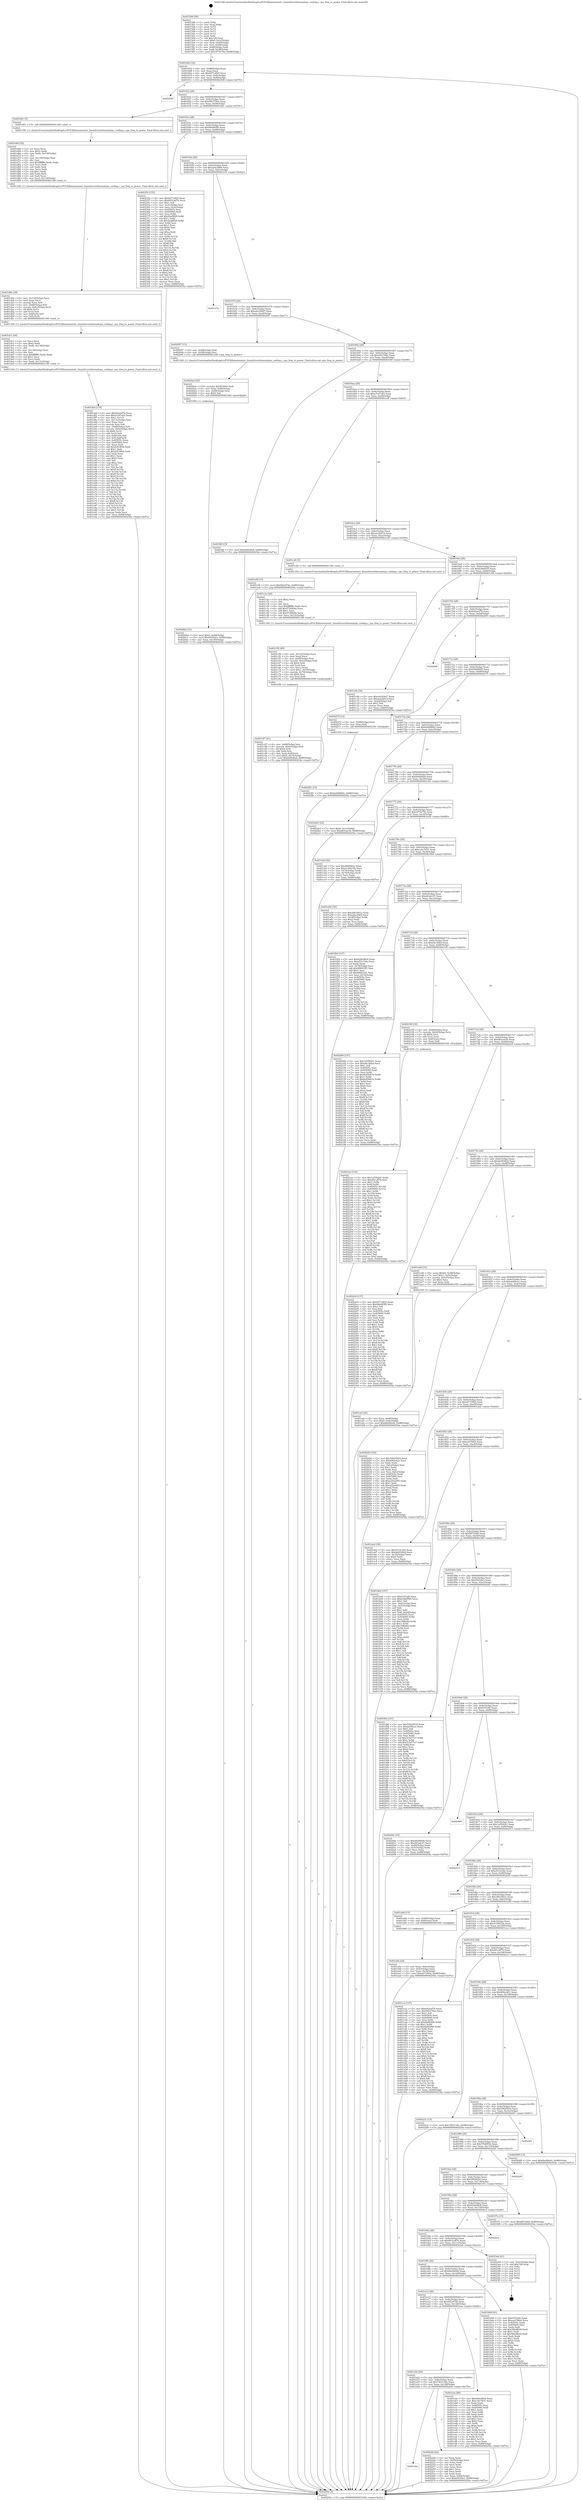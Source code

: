 digraph "0x4015d0" {
  label = "0x4015d0 (/mnt/c/Users/mathe/Desktop/tcc/POCII/binaries/extr_linuxdriversthermalcpu_cooling.c_cpu_freq_to_power_Final-ollvm.out::main(0))"
  labelloc = "t"
  node[shape=record]

  Entry [label="",width=0.3,height=0.3,shape=circle,fillcolor=black,style=filled]
  "0x401602" [label="{
     0x401602 [32]\l
     | [instrs]\l
     &nbsp;&nbsp;0x401602 \<+6\>: mov -0x88(%rbp),%eax\l
     &nbsp;&nbsp;0x401608 \<+2\>: mov %eax,%ecx\l
     &nbsp;&nbsp;0x40160a \<+6\>: sub $0x8271df25,%ecx\l
     &nbsp;&nbsp;0x401610 \<+6\>: mov %eax,-0x8c(%rbp)\l
     &nbsp;&nbsp;0x401616 \<+6\>: mov %ecx,-0x90(%rbp)\l
     &nbsp;&nbsp;0x40161c \<+6\>: je 0000000000402540 \<main+0xf70\>\l
  }"]
  "0x402540" [label="{
     0x402540\l
  }", style=dashed]
  "0x401622" [label="{
     0x401622 [28]\l
     | [instrs]\l
     &nbsp;&nbsp;0x401622 \<+5\>: jmp 0000000000401627 \<main+0x57\>\l
     &nbsp;&nbsp;0x401627 \<+6\>: mov -0x8c(%rbp),%eax\l
     &nbsp;&nbsp;0x40162d \<+5\>: sub $0x992378ee,%eax\l
     &nbsp;&nbsp;0x401632 \<+6\>: mov %eax,-0x94(%rbp)\l
     &nbsp;&nbsp;0x401638 \<+6\>: je 0000000000401d61 \<main+0x791\>\l
  }"]
  Exit [label="",width=0.3,height=0.3,shape=circle,fillcolor=black,style=filled,peripheries=2]
  "0x401d61" [label="{
     0x401d61 [5]\l
     | [instrs]\l
     &nbsp;&nbsp;0x401d61 \<+5\>: call 0000000000401160 \<next_i\>\l
     | [calls]\l
     &nbsp;&nbsp;0x401160 \{1\} (/mnt/c/Users/mathe/Desktop/tcc/POCII/binaries/extr_linuxdriversthermalcpu_cooling.c_cpu_freq_to_power_Final-ollvm.out::next_i)\l
  }"]
  "0x40163e" [label="{
     0x40163e [28]\l
     | [instrs]\l
     &nbsp;&nbsp;0x40163e \<+5\>: jmp 0000000000401643 \<main+0x73\>\l
     &nbsp;&nbsp;0x401643 \<+6\>: mov -0x8c(%rbp),%eax\l
     &nbsp;&nbsp;0x401649 \<+5\>: sub $0x9de065f0,%eax\l
     &nbsp;&nbsp;0x40164e \<+6\>: mov %eax,-0x98(%rbp)\l
     &nbsp;&nbsp;0x401654 \<+6\>: je 0000000000402352 \<main+0xd82\>\l
  }"]
  "0x402281" [label="{
     0x402281 [15]\l
     | [instrs]\l
     &nbsp;&nbsp;0x402281 \<+10\>: movl $0xbe068b82,-0x88(%rbp)\l
     &nbsp;&nbsp;0x40228b \<+5\>: jmp 000000000040254a \<main+0xf7a\>\l
  }"]
  "0x402352" [label="{
     0x402352 [153]\l
     | [instrs]\l
     &nbsp;&nbsp;0x402352 \<+5\>: mov $0x8271df25,%eax\l
     &nbsp;&nbsp;0x402357 \<+5\>: mov $0x6931a676,%ecx\l
     &nbsp;&nbsp;0x40235c \<+2\>: mov $0x1,%dl\l
     &nbsp;&nbsp;0x40235e \<+3\>: mov -0x3c(%rbp),%esi\l
     &nbsp;&nbsp;0x402361 \<+3\>: mov %esi,-0x2c(%rbp)\l
     &nbsp;&nbsp;0x402364 \<+7\>: mov 0x40505c,%esi\l
     &nbsp;&nbsp;0x40236b \<+7\>: mov 0x405060,%edi\l
     &nbsp;&nbsp;0x402372 \<+3\>: mov %esi,%r8d\l
     &nbsp;&nbsp;0x402375 \<+7\>: add $0x44af8f28,%r8d\l
     &nbsp;&nbsp;0x40237c \<+4\>: sub $0x1,%r8d\l
     &nbsp;&nbsp;0x402380 \<+7\>: sub $0x44af8f28,%r8d\l
     &nbsp;&nbsp;0x402387 \<+4\>: imul %r8d,%esi\l
     &nbsp;&nbsp;0x40238b \<+3\>: and $0x1,%esi\l
     &nbsp;&nbsp;0x40238e \<+3\>: cmp $0x0,%esi\l
     &nbsp;&nbsp;0x402391 \<+4\>: sete %r9b\l
     &nbsp;&nbsp;0x402395 \<+3\>: cmp $0xa,%edi\l
     &nbsp;&nbsp;0x402398 \<+4\>: setl %r10b\l
     &nbsp;&nbsp;0x40239c \<+3\>: mov %r9b,%r11b\l
     &nbsp;&nbsp;0x40239f \<+4\>: xor $0xff,%r11b\l
     &nbsp;&nbsp;0x4023a3 \<+3\>: mov %r10b,%bl\l
     &nbsp;&nbsp;0x4023a6 \<+3\>: xor $0xff,%bl\l
     &nbsp;&nbsp;0x4023a9 \<+3\>: xor $0x0,%dl\l
     &nbsp;&nbsp;0x4023ac \<+3\>: mov %r11b,%r14b\l
     &nbsp;&nbsp;0x4023af \<+4\>: and $0x0,%r14b\l
     &nbsp;&nbsp;0x4023b3 \<+3\>: and %dl,%r9b\l
     &nbsp;&nbsp;0x4023b6 \<+3\>: mov %bl,%r15b\l
     &nbsp;&nbsp;0x4023b9 \<+4\>: and $0x0,%r15b\l
     &nbsp;&nbsp;0x4023bd \<+3\>: and %dl,%r10b\l
     &nbsp;&nbsp;0x4023c0 \<+3\>: or %r9b,%r14b\l
     &nbsp;&nbsp;0x4023c3 \<+3\>: or %r10b,%r15b\l
     &nbsp;&nbsp;0x4023c6 \<+3\>: xor %r15b,%r14b\l
     &nbsp;&nbsp;0x4023c9 \<+3\>: or %bl,%r11b\l
     &nbsp;&nbsp;0x4023cc \<+4\>: xor $0xff,%r11b\l
     &nbsp;&nbsp;0x4023d0 \<+3\>: or $0x0,%dl\l
     &nbsp;&nbsp;0x4023d3 \<+3\>: and %dl,%r11b\l
     &nbsp;&nbsp;0x4023d6 \<+3\>: or %r11b,%r14b\l
     &nbsp;&nbsp;0x4023d9 \<+4\>: test $0x1,%r14b\l
     &nbsp;&nbsp;0x4023dd \<+3\>: cmovne %ecx,%eax\l
     &nbsp;&nbsp;0x4023e0 \<+6\>: mov %eax,-0x88(%rbp)\l
     &nbsp;&nbsp;0x4023e6 \<+5\>: jmp 000000000040254a \<main+0xf7a\>\l
  }"]
  "0x40165a" [label="{
     0x40165a [28]\l
     | [instrs]\l
     &nbsp;&nbsp;0x40165a \<+5\>: jmp 000000000040165f \<main+0x8f\>\l
     &nbsp;&nbsp;0x40165f \<+6\>: mov -0x8c(%rbp),%eax\l
     &nbsp;&nbsp;0x401665 \<+5\>: sub $0xa2bc2669,%eax\l
     &nbsp;&nbsp;0x40166a \<+6\>: mov %eax,-0x9c(%rbp)\l
     &nbsp;&nbsp;0x401670 \<+6\>: je 0000000000401a72 \<main+0x4a2\>\l
  }"]
  "0x401a4a" [label="{
     0x401a4a\l
  }", style=dashed]
  "0x401a72" [label="{
     0x401a72\l
  }", style=dashed]
  "0x401676" [label="{
     0x401676 [28]\l
     | [instrs]\l
     &nbsp;&nbsp;0x401676 \<+5\>: jmp 000000000040167b \<main+0xab\>\l
     &nbsp;&nbsp;0x40167b \<+6\>: mov -0x8c(%rbp),%eax\l
     &nbsp;&nbsp;0x401681 \<+5\>: sub $0xa4a30447,%eax\l
     &nbsp;&nbsp;0x401686 \<+6\>: mov %eax,-0xa0(%rbp)\l
     &nbsp;&nbsp;0x40168c \<+6\>: je 0000000000402097 \<main+0xac7\>\l
  }"]
  "0x40224b" [label="{
     0x40224b [42]\l
     | [instrs]\l
     &nbsp;&nbsp;0x40224b \<+2\>: xor %eax,%eax\l
     &nbsp;&nbsp;0x40224d \<+6\>: mov -0x84(%rbp),%ecx\l
     &nbsp;&nbsp;0x402253 \<+2\>: mov %eax,%edx\l
     &nbsp;&nbsp;0x402255 \<+2\>: sub %ecx,%edx\l
     &nbsp;&nbsp;0x402257 \<+2\>: mov %eax,%ecx\l
     &nbsp;&nbsp;0x402259 \<+3\>: sub $0x1,%ecx\l
     &nbsp;&nbsp;0x40225c \<+2\>: add %ecx,%edx\l
     &nbsp;&nbsp;0x40225e \<+2\>: sub %edx,%eax\l
     &nbsp;&nbsp;0x402260 \<+6\>: mov %eax,-0x84(%rbp)\l
     &nbsp;&nbsp;0x402266 \<+10\>: movl $0x6545de3,-0x88(%rbp)\l
     &nbsp;&nbsp;0x402270 \<+5\>: jmp 000000000040254a \<main+0xf7a\>\l
  }"]
  "0x402097" [label="{
     0x402097 [13]\l
     | [instrs]\l
     &nbsp;&nbsp;0x402097 \<+4\>: mov -0x68(%rbp),%rdi\l
     &nbsp;&nbsp;0x40209b \<+4\>: mov -0x58(%rbp),%rsi\l
     &nbsp;&nbsp;0x40209f \<+5\>: call 0000000000401240 \<cpu_freq_to_power\>\l
     | [calls]\l
     &nbsp;&nbsp;0x401240 \{1\} (/mnt/c/Users/mathe/Desktop/tcc/POCII/binaries/extr_linuxdriversthermalcpu_cooling.c_cpu_freq_to_power_Final-ollvm.out::cpu_freq_to_power)\l
  }"]
  "0x401692" [label="{
     0x401692 [28]\l
     | [instrs]\l
     &nbsp;&nbsp;0x401692 \<+5\>: jmp 0000000000401697 \<main+0xc7\>\l
     &nbsp;&nbsp;0x401697 \<+6\>: mov -0x8c(%rbp),%eax\l
     &nbsp;&nbsp;0x40169d \<+5\>: sub $0xa53c744c,%eax\l
     &nbsp;&nbsp;0x4016a2 \<+6\>: mov %eax,-0xa4(%rbp)\l
     &nbsp;&nbsp;0x4016a8 \<+6\>: je 0000000000401f6f \<main+0x99f\>\l
  }"]
  "0x4021ae" [label="{
     0x4021ae [142]\l
     | [instrs]\l
     &nbsp;&nbsp;0x4021ae \<+5\>: mov $0x1a559241,%edx\l
     &nbsp;&nbsp;0x4021b3 \<+5\>: mov $0x481cdf76,%esi\l
     &nbsp;&nbsp;0x4021b8 \<+3\>: mov $0x1,%r8b\l
     &nbsp;&nbsp;0x4021bb \<+3\>: xor %r9d,%r9d\l
     &nbsp;&nbsp;0x4021be \<+8\>: mov 0x40505c,%r10d\l
     &nbsp;&nbsp;0x4021c6 \<+8\>: mov 0x405060,%r11d\l
     &nbsp;&nbsp;0x4021ce \<+4\>: sub $0x1,%r9d\l
     &nbsp;&nbsp;0x4021d2 \<+3\>: mov %r10d,%ebx\l
     &nbsp;&nbsp;0x4021d5 \<+3\>: add %r9d,%ebx\l
     &nbsp;&nbsp;0x4021d8 \<+4\>: imul %ebx,%r10d\l
     &nbsp;&nbsp;0x4021dc \<+4\>: and $0x1,%r10d\l
     &nbsp;&nbsp;0x4021e0 \<+4\>: cmp $0x0,%r10d\l
     &nbsp;&nbsp;0x4021e4 \<+4\>: sete %r14b\l
     &nbsp;&nbsp;0x4021e8 \<+4\>: cmp $0xa,%r11d\l
     &nbsp;&nbsp;0x4021ec \<+4\>: setl %r15b\l
     &nbsp;&nbsp;0x4021f0 \<+3\>: mov %r14b,%r12b\l
     &nbsp;&nbsp;0x4021f3 \<+4\>: xor $0xff,%r12b\l
     &nbsp;&nbsp;0x4021f7 \<+3\>: mov %r15b,%r13b\l
     &nbsp;&nbsp;0x4021fa \<+4\>: xor $0xff,%r13b\l
     &nbsp;&nbsp;0x4021fe \<+4\>: xor $0x1,%r8b\l
     &nbsp;&nbsp;0x402202 \<+3\>: mov %r12b,%al\l
     &nbsp;&nbsp;0x402205 \<+2\>: and $0xff,%al\l
     &nbsp;&nbsp;0x402207 \<+3\>: and %r8b,%r14b\l
     &nbsp;&nbsp;0x40220a \<+3\>: mov %r13b,%cl\l
     &nbsp;&nbsp;0x40220d \<+3\>: and $0xff,%cl\l
     &nbsp;&nbsp;0x402210 \<+3\>: and %r8b,%r15b\l
     &nbsp;&nbsp;0x402213 \<+3\>: or %r14b,%al\l
     &nbsp;&nbsp;0x402216 \<+3\>: or %r15b,%cl\l
     &nbsp;&nbsp;0x402219 \<+2\>: xor %cl,%al\l
     &nbsp;&nbsp;0x40221b \<+3\>: or %r13b,%r12b\l
     &nbsp;&nbsp;0x40221e \<+4\>: xor $0xff,%r12b\l
     &nbsp;&nbsp;0x402222 \<+4\>: or $0x1,%r8b\l
     &nbsp;&nbsp;0x402226 \<+3\>: and %r8b,%r12b\l
     &nbsp;&nbsp;0x402229 \<+3\>: or %r12b,%al\l
     &nbsp;&nbsp;0x40222c \<+2\>: test $0x1,%al\l
     &nbsp;&nbsp;0x40222e \<+3\>: cmovne %esi,%edx\l
     &nbsp;&nbsp;0x402231 \<+6\>: mov %edx,-0x88(%rbp)\l
     &nbsp;&nbsp;0x402237 \<+5\>: jmp 000000000040254a \<main+0xf7a\>\l
  }"]
  "0x401f6f" [label="{
     0x401f6f [15]\l
     | [instrs]\l
     &nbsp;&nbsp;0x401f6f \<+10\>: movl $0xbfd926a4,-0x88(%rbp)\l
     &nbsp;&nbsp;0x401f79 \<+5\>: jmp 000000000040254a \<main+0xf7a\>\l
  }"]
  "0x4016ae" [label="{
     0x4016ae [28]\l
     | [instrs]\l
     &nbsp;&nbsp;0x4016ae \<+5\>: jmp 00000000004016b3 \<main+0xe3\>\l
     &nbsp;&nbsp;0x4016b3 \<+6\>: mov -0x8c(%rbp),%eax\l
     &nbsp;&nbsp;0x4016b9 \<+5\>: sub $0xa7e47a03,%eax\l
     &nbsp;&nbsp;0x4016be \<+6\>: mov %eax,-0xa8(%rbp)\l
     &nbsp;&nbsp;0x4016c4 \<+6\>: je 0000000000401e9f \<main+0x8cf\>\l
  }"]
  "0x4020bd" [label="{
     0x4020bd [31]\l
     | [instrs]\l
     &nbsp;&nbsp;0x4020bd \<+10\>: movl $0x0,-0x84(%rbp)\l
     &nbsp;&nbsp;0x4020c7 \<+10\>: movl $0x6545de3,-0x88(%rbp)\l
     &nbsp;&nbsp;0x4020d1 \<+6\>: mov %eax,-0x140(%rbp)\l
     &nbsp;&nbsp;0x4020d7 \<+5\>: jmp 000000000040254a \<main+0xf7a\>\l
  }"]
  "0x401e9f" [label="{
     0x401e9f [15]\l
     | [instrs]\l
     &nbsp;&nbsp;0x401e9f \<+10\>: movl $0x6f2e47de,-0x88(%rbp)\l
     &nbsp;&nbsp;0x401ea9 \<+5\>: jmp 000000000040254a \<main+0xf7a\>\l
  }"]
  "0x4016ca" [label="{
     0x4016ca [28]\l
     | [instrs]\l
     &nbsp;&nbsp;0x4016ca \<+5\>: jmp 00000000004016cf \<main+0xff\>\l
     &nbsp;&nbsp;0x4016cf \<+6\>: mov -0x8c(%rbp),%eax\l
     &nbsp;&nbsp;0x4016d5 \<+5\>: sub $0xaee2b019,%eax\l
     &nbsp;&nbsp;0x4016da \<+6\>: mov %eax,-0xac(%rbp)\l
     &nbsp;&nbsp;0x4016e0 \<+6\>: je 0000000000401c29 \<main+0x659\>\l
  }"]
  "0x4020a4" [label="{
     0x4020a4 [25]\l
     | [instrs]\l
     &nbsp;&nbsp;0x4020a4 \<+10\>: movabs $0x4030b6,%rdi\l
     &nbsp;&nbsp;0x4020ae \<+4\>: mov %rax,-0x80(%rbp)\l
     &nbsp;&nbsp;0x4020b2 \<+4\>: mov -0x80(%rbp),%rsi\l
     &nbsp;&nbsp;0x4020b6 \<+2\>: mov $0x0,%al\l
     &nbsp;&nbsp;0x4020b8 \<+5\>: call 0000000000401040 \<printf@plt\>\l
     | [calls]\l
     &nbsp;&nbsp;0x401040 \{1\} (unknown)\l
  }"]
  "0x401c29" [label="{
     0x401c29 [5]\l
     | [instrs]\l
     &nbsp;&nbsp;0x401c29 \<+5\>: call 0000000000401160 \<next_i\>\l
     | [calls]\l
     &nbsp;&nbsp;0x401160 \{1\} (/mnt/c/Users/mathe/Desktop/tcc/POCII/binaries/extr_linuxdriversthermalcpu_cooling.c_cpu_freq_to_power_Final-ollvm.out::next_i)\l
  }"]
  "0x4016e6" [label="{
     0x4016e6 [28]\l
     | [instrs]\l
     &nbsp;&nbsp;0x4016e6 \<+5\>: jmp 00000000004016eb \<main+0x11b\>\l
     &nbsp;&nbsp;0x4016eb \<+6\>: mov -0x8c(%rbp),%eax\l
     &nbsp;&nbsp;0x4016f1 \<+5\>: sub $0xb3bbf505,%eax\l
     &nbsp;&nbsp;0x4016f6 \<+6\>: mov %eax,-0xb0(%rbp)\l
     &nbsp;&nbsp;0x4016fc \<+6\>: je 0000000000401c0b \<main+0x63b\>\l
  }"]
  "0x401a2e" [label="{
     0x401a2e [28]\l
     | [instrs]\l
     &nbsp;&nbsp;0x401a2e \<+5\>: jmp 0000000000401a33 \<main+0x463\>\l
     &nbsp;&nbsp;0x401a33 \<+6\>: mov -0x8c(%rbp),%eax\l
     &nbsp;&nbsp;0x401a39 \<+5\>: sub $0x746313dc,%eax\l
     &nbsp;&nbsp;0x401a3e \<+6\>: mov %eax,-0x128(%rbp)\l
     &nbsp;&nbsp;0x401a44 \<+6\>: je 000000000040224b \<main+0xc7b\>\l
  }"]
  "0x401c0b" [label="{
     0x401c0b [30]\l
     | [instrs]\l
     &nbsp;&nbsp;0x401c0b \<+5\>: mov $0xa4a30447,%eax\l
     &nbsp;&nbsp;0x401c10 \<+5\>: mov $0xaee2b019,%ecx\l
     &nbsp;&nbsp;0x401c15 \<+3\>: mov -0x2d(%rbp),%dl\l
     &nbsp;&nbsp;0x401c18 \<+3\>: test $0x1,%dl\l
     &nbsp;&nbsp;0x401c1b \<+3\>: cmovne %ecx,%eax\l
     &nbsp;&nbsp;0x401c1e \<+6\>: mov %eax,-0x88(%rbp)\l
     &nbsp;&nbsp;0x401c24 \<+5\>: jmp 000000000040254a \<main+0xf7a\>\l
  }"]
  "0x401702" [label="{
     0x401702 [28]\l
     | [instrs]\l
     &nbsp;&nbsp;0x401702 \<+5\>: jmp 0000000000401707 \<main+0x137\>\l
     &nbsp;&nbsp;0x401707 \<+6\>: mov -0x8c(%rbp),%eax\l
     &nbsp;&nbsp;0x40170d \<+5\>: sub $0xb42eef7b,%eax\l
     &nbsp;&nbsp;0x401712 \<+6\>: mov %eax,-0xb4(%rbp)\l
     &nbsp;&nbsp;0x401718 \<+6\>: je 000000000040240f \<main+0xe3f\>\l
  }"]
  "0x401eae" [label="{
     0x401eae [86]\l
     | [instrs]\l
     &nbsp;&nbsp;0x401eae \<+5\>: mov $0x626e98c8,%eax\l
     &nbsp;&nbsp;0x401eb3 \<+5\>: mov $0xccbc7b51,%ecx\l
     &nbsp;&nbsp;0x401eb8 \<+2\>: xor %edx,%edx\l
     &nbsp;&nbsp;0x401eba \<+7\>: mov 0x40505c,%esi\l
     &nbsp;&nbsp;0x401ec1 \<+7\>: mov 0x405060,%edi\l
     &nbsp;&nbsp;0x401ec8 \<+3\>: sub $0x1,%edx\l
     &nbsp;&nbsp;0x401ecb \<+3\>: mov %esi,%r8d\l
     &nbsp;&nbsp;0x401ece \<+3\>: add %edx,%r8d\l
     &nbsp;&nbsp;0x401ed1 \<+4\>: imul %r8d,%esi\l
     &nbsp;&nbsp;0x401ed5 \<+3\>: and $0x1,%esi\l
     &nbsp;&nbsp;0x401ed8 \<+3\>: cmp $0x0,%esi\l
     &nbsp;&nbsp;0x401edb \<+4\>: sete %r9b\l
     &nbsp;&nbsp;0x401edf \<+3\>: cmp $0xa,%edi\l
     &nbsp;&nbsp;0x401ee2 \<+4\>: setl %r10b\l
     &nbsp;&nbsp;0x401ee6 \<+3\>: mov %r9b,%r11b\l
     &nbsp;&nbsp;0x401ee9 \<+3\>: and %r10b,%r11b\l
     &nbsp;&nbsp;0x401eec \<+3\>: xor %r10b,%r9b\l
     &nbsp;&nbsp;0x401eef \<+3\>: or %r9b,%r11b\l
     &nbsp;&nbsp;0x401ef2 \<+4\>: test $0x1,%r11b\l
     &nbsp;&nbsp;0x401ef6 \<+3\>: cmovne %ecx,%eax\l
     &nbsp;&nbsp;0x401ef9 \<+6\>: mov %eax,-0x88(%rbp)\l
     &nbsp;&nbsp;0x401eff \<+5\>: jmp 000000000040254a \<main+0xf7a\>\l
  }"]
  "0x40240f" [label="{
     0x40240f\l
  }", style=dashed]
  "0x40171e" [label="{
     0x40171e [28]\l
     | [instrs]\l
     &nbsp;&nbsp;0x40171e \<+5\>: jmp 0000000000401723 \<main+0x153\>\l
     &nbsp;&nbsp;0x401723 \<+6\>: mov -0x8c(%rbp),%eax\l
     &nbsp;&nbsp;0x401729 \<+5\>: sub $0xb8296bf4,%eax\l
     &nbsp;&nbsp;0x40172e \<+6\>: mov %eax,-0xb8(%rbp)\l
     &nbsp;&nbsp;0x401734 \<+6\>: je 0000000000402275 \<main+0xca5\>\l
  }"]
  "0x401ded" [label="{
     0x401ded [178]\l
     | [instrs]\l
     &nbsp;&nbsp;0x401ded \<+5\>: mov $0xb42eef7b,%ecx\l
     &nbsp;&nbsp;0x401df2 \<+5\>: mov $0xa7e47a03,%edx\l
     &nbsp;&nbsp;0x401df7 \<+3\>: mov $0x1,%r11b\l
     &nbsp;&nbsp;0x401dfa \<+6\>: mov -0x13c(%rbp),%esi\l
     &nbsp;&nbsp;0x401e00 \<+3\>: imul %eax,%esi\l
     &nbsp;&nbsp;0x401e03 \<+3\>: movslq %esi,%r8\l
     &nbsp;&nbsp;0x401e06 \<+4\>: mov -0x68(%rbp),%r9\l
     &nbsp;&nbsp;0x401e0a \<+4\>: movslq -0x6c(%rbp),%r10\l
     &nbsp;&nbsp;0x401e0e \<+4\>: shl $0x4,%r10\l
     &nbsp;&nbsp;0x401e12 \<+3\>: add %r10,%r9\l
     &nbsp;&nbsp;0x401e15 \<+4\>: mov 0x8(%r9),%r9\l
     &nbsp;&nbsp;0x401e19 \<+4\>: mov %r8,0x8(%r9)\l
     &nbsp;&nbsp;0x401e1d \<+7\>: mov 0x40505c,%eax\l
     &nbsp;&nbsp;0x401e24 \<+7\>: mov 0x405060,%esi\l
     &nbsp;&nbsp;0x401e2b \<+2\>: mov %eax,%edi\l
     &nbsp;&nbsp;0x401e2d \<+6\>: add $0xfc81f604,%edi\l
     &nbsp;&nbsp;0x401e33 \<+3\>: sub $0x1,%edi\l
     &nbsp;&nbsp;0x401e36 \<+6\>: sub $0xfc81f604,%edi\l
     &nbsp;&nbsp;0x401e3c \<+3\>: imul %edi,%eax\l
     &nbsp;&nbsp;0x401e3f \<+3\>: and $0x1,%eax\l
     &nbsp;&nbsp;0x401e42 \<+3\>: cmp $0x0,%eax\l
     &nbsp;&nbsp;0x401e45 \<+3\>: sete %bl\l
     &nbsp;&nbsp;0x401e48 \<+3\>: cmp $0xa,%esi\l
     &nbsp;&nbsp;0x401e4b \<+4\>: setl %r14b\l
     &nbsp;&nbsp;0x401e4f \<+3\>: mov %bl,%r15b\l
     &nbsp;&nbsp;0x401e52 \<+4\>: xor $0xff,%r15b\l
     &nbsp;&nbsp;0x401e56 \<+3\>: mov %r14b,%r12b\l
     &nbsp;&nbsp;0x401e59 \<+4\>: xor $0xff,%r12b\l
     &nbsp;&nbsp;0x401e5d \<+4\>: xor $0x0,%r11b\l
     &nbsp;&nbsp;0x401e61 \<+3\>: mov %r15b,%r13b\l
     &nbsp;&nbsp;0x401e64 \<+4\>: and $0x0,%r13b\l
     &nbsp;&nbsp;0x401e68 \<+3\>: and %r11b,%bl\l
     &nbsp;&nbsp;0x401e6b \<+3\>: mov %r12b,%al\l
     &nbsp;&nbsp;0x401e6e \<+2\>: and $0x0,%al\l
     &nbsp;&nbsp;0x401e70 \<+3\>: and %r11b,%r14b\l
     &nbsp;&nbsp;0x401e73 \<+3\>: or %bl,%r13b\l
     &nbsp;&nbsp;0x401e76 \<+3\>: or %r14b,%al\l
     &nbsp;&nbsp;0x401e79 \<+3\>: xor %al,%r13b\l
     &nbsp;&nbsp;0x401e7c \<+3\>: or %r12b,%r15b\l
     &nbsp;&nbsp;0x401e7f \<+4\>: xor $0xff,%r15b\l
     &nbsp;&nbsp;0x401e83 \<+4\>: or $0x0,%r11b\l
     &nbsp;&nbsp;0x401e87 \<+3\>: and %r11b,%r15b\l
     &nbsp;&nbsp;0x401e8a \<+3\>: or %r15b,%r13b\l
     &nbsp;&nbsp;0x401e8d \<+4\>: test $0x1,%r13b\l
     &nbsp;&nbsp;0x401e91 \<+3\>: cmovne %edx,%ecx\l
     &nbsp;&nbsp;0x401e94 \<+6\>: mov %ecx,-0x88(%rbp)\l
     &nbsp;&nbsp;0x401e9a \<+5\>: jmp 000000000040254a \<main+0xf7a\>\l
  }"]
  "0x402275" [label="{
     0x402275 [12]\l
     | [instrs]\l
     &nbsp;&nbsp;0x402275 \<+4\>: mov -0x68(%rbp),%rax\l
     &nbsp;&nbsp;0x402279 \<+3\>: mov %rax,%rdi\l
     &nbsp;&nbsp;0x40227c \<+5\>: call 0000000000401030 \<free@plt\>\l
     | [calls]\l
     &nbsp;&nbsp;0x401030 \{1\} (unknown)\l
  }"]
  "0x40173a" [label="{
     0x40173a [28]\l
     | [instrs]\l
     &nbsp;&nbsp;0x40173a \<+5\>: jmp 000000000040173f \<main+0x16f\>\l
     &nbsp;&nbsp;0x40173f \<+6\>: mov -0x8c(%rbp),%eax\l
     &nbsp;&nbsp;0x401745 \<+5\>: sub $0xbe068b82,%eax\l
     &nbsp;&nbsp;0x40174a \<+6\>: mov %eax,-0xbc(%rbp)\l
     &nbsp;&nbsp;0x401750 \<+6\>: je 00000000004022b3 \<main+0xce3\>\l
  }"]
  "0x401dc1" [label="{
     0x401dc1 [44]\l
     | [instrs]\l
     &nbsp;&nbsp;0x401dc1 \<+2\>: xor %ecx,%ecx\l
     &nbsp;&nbsp;0x401dc3 \<+5\>: mov $0x2,%edx\l
     &nbsp;&nbsp;0x401dc8 \<+6\>: mov %edx,-0x138(%rbp)\l
     &nbsp;&nbsp;0x401dce \<+1\>: cltd\l
     &nbsp;&nbsp;0x401dcf \<+6\>: mov -0x138(%rbp),%esi\l
     &nbsp;&nbsp;0x401dd5 \<+2\>: idiv %esi\l
     &nbsp;&nbsp;0x401dd7 \<+6\>: imul $0xfffffffe,%edx,%edx\l
     &nbsp;&nbsp;0x401ddd \<+3\>: sub $0x1,%ecx\l
     &nbsp;&nbsp;0x401de0 \<+2\>: sub %ecx,%edx\l
     &nbsp;&nbsp;0x401de2 \<+6\>: mov %edx,-0x13c(%rbp)\l
     &nbsp;&nbsp;0x401de8 \<+5\>: call 0000000000401160 \<next_i\>\l
     | [calls]\l
     &nbsp;&nbsp;0x401160 \{1\} (/mnt/c/Users/mathe/Desktop/tcc/POCII/binaries/extr_linuxdriversthermalcpu_cooling.c_cpu_freq_to_power_Final-ollvm.out::next_i)\l
  }"]
  "0x4022b3" [label="{
     0x4022b3 [22]\l
     | [instrs]\l
     &nbsp;&nbsp;0x4022b3 \<+7\>: movl $0x0,-0x3c(%rbp)\l
     &nbsp;&nbsp;0x4022ba \<+10\>: movl $0xd83cae36,-0x88(%rbp)\l
     &nbsp;&nbsp;0x4022c4 \<+5\>: jmp 000000000040254a \<main+0xf7a\>\l
  }"]
  "0x401756" [label="{
     0x401756 [28]\l
     | [instrs]\l
     &nbsp;&nbsp;0x401756 \<+5\>: jmp 000000000040175b \<main+0x18b\>\l
     &nbsp;&nbsp;0x40175b \<+6\>: mov -0x8c(%rbp),%eax\l
     &nbsp;&nbsp;0x401761 \<+5\>: sub $0xbfd926a4,%eax\l
     &nbsp;&nbsp;0x401766 \<+6\>: mov %eax,-0xc0(%rbp)\l
     &nbsp;&nbsp;0x40176c \<+6\>: je 0000000000401cb0 \<main+0x6e0\>\l
  }"]
  "0x401d9a" [label="{
     0x401d9a [39]\l
     | [instrs]\l
     &nbsp;&nbsp;0x401d9a \<+6\>: mov -0x134(%rbp),%ecx\l
     &nbsp;&nbsp;0x401da0 \<+3\>: imul %eax,%ecx\l
     &nbsp;&nbsp;0x401da3 \<+3\>: movslq %ecx,%r8\l
     &nbsp;&nbsp;0x401da6 \<+4\>: mov -0x68(%rbp),%r9\l
     &nbsp;&nbsp;0x401daa \<+4\>: movslq -0x6c(%rbp),%r10\l
     &nbsp;&nbsp;0x401dae \<+4\>: shl $0x4,%r10\l
     &nbsp;&nbsp;0x401db2 \<+3\>: add %r10,%r9\l
     &nbsp;&nbsp;0x401db5 \<+4\>: mov 0x8(%r9),%r9\l
     &nbsp;&nbsp;0x401db9 \<+3\>: mov %r8,(%r9)\l
     &nbsp;&nbsp;0x401dbc \<+5\>: call 0000000000401160 \<next_i\>\l
     | [calls]\l
     &nbsp;&nbsp;0x401160 \{1\} (/mnt/c/Users/mathe/Desktop/tcc/POCII/binaries/extr_linuxdriversthermalcpu_cooling.c_cpu_freq_to_power_Final-ollvm.out::next_i)\l
  }"]
  "0x401cb0" [label="{
     0x401cb0 [30]\l
     | [instrs]\l
     &nbsp;&nbsp;0x401cb0 \<+5\>: mov $0x5f694622,%eax\l
     &nbsp;&nbsp;0x401cb5 \<+5\>: mov $0x4148410a,%ecx\l
     &nbsp;&nbsp;0x401cba \<+3\>: mov -0x74(%rbp),%edx\l
     &nbsp;&nbsp;0x401cbd \<+3\>: cmp -0x70(%rbp),%edx\l
     &nbsp;&nbsp;0x401cc0 \<+3\>: cmovl %ecx,%eax\l
     &nbsp;&nbsp;0x401cc3 \<+6\>: mov %eax,-0x88(%rbp)\l
     &nbsp;&nbsp;0x401cc9 \<+5\>: jmp 000000000040254a \<main+0xf7a\>\l
  }"]
  "0x401772" [label="{
     0x401772 [28]\l
     | [instrs]\l
     &nbsp;&nbsp;0x401772 \<+5\>: jmp 0000000000401777 \<main+0x1a7\>\l
     &nbsp;&nbsp;0x401777 \<+6\>: mov -0x8c(%rbp),%eax\l
     &nbsp;&nbsp;0x40177d \<+5\>: sub $0xc675e79e,%eax\l
     &nbsp;&nbsp;0x401782 \<+6\>: mov %eax,-0xc4(%rbp)\l
     &nbsp;&nbsp;0x401788 \<+6\>: je 0000000000401a54 \<main+0x484\>\l
  }"]
  "0x401d66" [label="{
     0x401d66 [52]\l
     | [instrs]\l
     &nbsp;&nbsp;0x401d66 \<+2\>: xor %ecx,%ecx\l
     &nbsp;&nbsp;0x401d68 \<+5\>: mov $0x2,%edx\l
     &nbsp;&nbsp;0x401d6d \<+6\>: mov %edx,-0x130(%rbp)\l
     &nbsp;&nbsp;0x401d73 \<+1\>: cltd\l
     &nbsp;&nbsp;0x401d74 \<+6\>: mov -0x130(%rbp),%esi\l
     &nbsp;&nbsp;0x401d7a \<+2\>: idiv %esi\l
     &nbsp;&nbsp;0x401d7c \<+6\>: imul $0xfffffffe,%edx,%edx\l
     &nbsp;&nbsp;0x401d82 \<+2\>: mov %ecx,%edi\l
     &nbsp;&nbsp;0x401d84 \<+2\>: sub %edx,%edi\l
     &nbsp;&nbsp;0x401d86 \<+2\>: mov %ecx,%edx\l
     &nbsp;&nbsp;0x401d88 \<+3\>: sub $0x1,%edx\l
     &nbsp;&nbsp;0x401d8b \<+2\>: add %edx,%edi\l
     &nbsp;&nbsp;0x401d8d \<+2\>: sub %edi,%ecx\l
     &nbsp;&nbsp;0x401d8f \<+6\>: mov %ecx,-0x134(%rbp)\l
     &nbsp;&nbsp;0x401d95 \<+5\>: call 0000000000401160 \<next_i\>\l
     | [calls]\l
     &nbsp;&nbsp;0x401160 \{1\} (/mnt/c/Users/mathe/Desktop/tcc/POCII/binaries/extr_linuxdriversthermalcpu_cooling.c_cpu_freq_to_power_Final-ollvm.out::next_i)\l
  }"]
  "0x401a54" [label="{
     0x401a54 [30]\l
     | [instrs]\l
     &nbsp;&nbsp;0x401a54 \<+5\>: mov $0x2841661e,%eax\l
     &nbsp;&nbsp;0x401a59 \<+5\>: mov $0xa2bc2669,%ecx\l
     &nbsp;&nbsp;0x401a5e \<+3\>: mov -0x38(%rbp),%edx\l
     &nbsp;&nbsp;0x401a61 \<+3\>: cmp $0x2,%edx\l
     &nbsp;&nbsp;0x401a64 \<+3\>: cmovne %ecx,%eax\l
     &nbsp;&nbsp;0x401a67 \<+6\>: mov %eax,-0x88(%rbp)\l
     &nbsp;&nbsp;0x401a6d \<+5\>: jmp 000000000040254a \<main+0xf7a\>\l
  }"]
  "0x40178e" [label="{
     0x40178e [28]\l
     | [instrs]\l
     &nbsp;&nbsp;0x40178e \<+5\>: jmp 0000000000401793 \<main+0x1c3\>\l
     &nbsp;&nbsp;0x401793 \<+6\>: mov -0x8c(%rbp),%eax\l
     &nbsp;&nbsp;0x401799 \<+5\>: sub $0xccbc7b51,%eax\l
     &nbsp;&nbsp;0x40179e \<+6\>: mov %eax,-0xc8(%rbp)\l
     &nbsp;&nbsp;0x4017a4 \<+6\>: je 0000000000401f04 \<main+0x934\>\l
  }"]
  "0x40254a" [label="{
     0x40254a [5]\l
     | [instrs]\l
     &nbsp;&nbsp;0x40254a \<+5\>: jmp 0000000000401602 \<main+0x32\>\l
  }"]
  "0x4015d0" [label="{
     0x4015d0 [50]\l
     | [instrs]\l
     &nbsp;&nbsp;0x4015d0 \<+1\>: push %rbp\l
     &nbsp;&nbsp;0x4015d1 \<+3\>: mov %rsp,%rbp\l
     &nbsp;&nbsp;0x4015d4 \<+2\>: push %r15\l
     &nbsp;&nbsp;0x4015d6 \<+2\>: push %r14\l
     &nbsp;&nbsp;0x4015d8 \<+2\>: push %r13\l
     &nbsp;&nbsp;0x4015da \<+2\>: push %r12\l
     &nbsp;&nbsp;0x4015dc \<+1\>: push %rbx\l
     &nbsp;&nbsp;0x4015dd \<+7\>: sub $0x128,%rsp\l
     &nbsp;&nbsp;0x4015e4 \<+7\>: movl $0x0,-0x3c(%rbp)\l
     &nbsp;&nbsp;0x4015eb \<+3\>: mov %edi,-0x40(%rbp)\l
     &nbsp;&nbsp;0x4015ee \<+4\>: mov %rsi,-0x48(%rbp)\l
     &nbsp;&nbsp;0x4015f2 \<+3\>: mov -0x40(%rbp),%edi\l
     &nbsp;&nbsp;0x4015f5 \<+3\>: mov %edi,-0x38(%rbp)\l
     &nbsp;&nbsp;0x4015f8 \<+10\>: movl $0xc675e79e,-0x88(%rbp)\l
  }"]
  "0x401c87" [label="{
     0x401c87 [41]\l
     | [instrs]\l
     &nbsp;&nbsp;0x401c87 \<+4\>: mov -0x68(%rbp),%rsi\l
     &nbsp;&nbsp;0x401c8b \<+4\>: movslq -0x6c(%rbp),%rdi\l
     &nbsp;&nbsp;0x401c8f \<+4\>: shl $0x4,%rdi\l
     &nbsp;&nbsp;0x401c93 \<+3\>: add %rdi,%rsi\l
     &nbsp;&nbsp;0x401c96 \<+4\>: mov %rax,0x8(%rsi)\l
     &nbsp;&nbsp;0x401c9a \<+7\>: movl $0x0,-0x74(%rbp)\l
     &nbsp;&nbsp;0x401ca1 \<+10\>: movl $0xbfd926a4,-0x88(%rbp)\l
     &nbsp;&nbsp;0x401cab \<+5\>: jmp 000000000040254a \<main+0xf7a\>\l
  }"]
  "0x401f04" [label="{
     0x401f04 [107]\l
     | [instrs]\l
     &nbsp;&nbsp;0x401f04 \<+5\>: mov $0x626e98c8,%eax\l
     &nbsp;&nbsp;0x401f09 \<+5\>: mov $0xa53c744c,%ecx\l
     &nbsp;&nbsp;0x401f0e \<+2\>: xor %edx,%edx\l
     &nbsp;&nbsp;0x401f10 \<+3\>: mov -0x74(%rbp),%esi\l
     &nbsp;&nbsp;0x401f13 \<+6\>: add $0x906933f1,%esi\l
     &nbsp;&nbsp;0x401f19 \<+3\>: add $0x1,%esi\l
     &nbsp;&nbsp;0x401f1c \<+6\>: sub $0x906933f1,%esi\l
     &nbsp;&nbsp;0x401f22 \<+3\>: mov %esi,-0x74(%rbp)\l
     &nbsp;&nbsp;0x401f25 \<+7\>: mov 0x40505c,%esi\l
     &nbsp;&nbsp;0x401f2c \<+7\>: mov 0x405060,%edi\l
     &nbsp;&nbsp;0x401f33 \<+3\>: sub $0x1,%edx\l
     &nbsp;&nbsp;0x401f36 \<+3\>: mov %esi,%r8d\l
     &nbsp;&nbsp;0x401f39 \<+3\>: add %edx,%r8d\l
     &nbsp;&nbsp;0x401f3c \<+4\>: imul %r8d,%esi\l
     &nbsp;&nbsp;0x401f40 \<+3\>: and $0x1,%esi\l
     &nbsp;&nbsp;0x401f43 \<+3\>: cmp $0x0,%esi\l
     &nbsp;&nbsp;0x401f46 \<+4\>: sete %r9b\l
     &nbsp;&nbsp;0x401f4a \<+3\>: cmp $0xa,%edi\l
     &nbsp;&nbsp;0x401f4d \<+4\>: setl %r10b\l
     &nbsp;&nbsp;0x401f51 \<+3\>: mov %r9b,%r11b\l
     &nbsp;&nbsp;0x401f54 \<+3\>: and %r10b,%r11b\l
     &nbsp;&nbsp;0x401f57 \<+3\>: xor %r10b,%r9b\l
     &nbsp;&nbsp;0x401f5a \<+3\>: or %r9b,%r11b\l
     &nbsp;&nbsp;0x401f5d \<+4\>: test $0x1,%r11b\l
     &nbsp;&nbsp;0x401f61 \<+3\>: cmovne %ecx,%eax\l
     &nbsp;&nbsp;0x401f64 \<+6\>: mov %eax,-0x88(%rbp)\l
     &nbsp;&nbsp;0x401f6a \<+5\>: jmp 000000000040254a \<main+0xf7a\>\l
  }"]
  "0x4017aa" [label="{
     0x4017aa [28]\l
     | [instrs]\l
     &nbsp;&nbsp;0x4017aa \<+5\>: jmp 00000000004017af \<main+0x1df\>\l
     &nbsp;&nbsp;0x4017af \<+6\>: mov -0x8c(%rbp),%eax\l
     &nbsp;&nbsp;0x4017b5 \<+5\>: sub $0xd43afc97,%eax\l
     &nbsp;&nbsp;0x4017ba \<+6\>: mov %eax,-0xcc(%rbp)\l
     &nbsp;&nbsp;0x4017c0 \<+6\>: je 00000000004020fd \<main+0xb2d\>\l
  }"]
  "0x401c56" [label="{
     0x401c56 [49]\l
     | [instrs]\l
     &nbsp;&nbsp;0x401c56 \<+6\>: mov -0x12c(%rbp),%ecx\l
     &nbsp;&nbsp;0x401c5c \<+3\>: imul %eax,%ecx\l
     &nbsp;&nbsp;0x401c5f \<+4\>: mov -0x68(%rbp),%rsi\l
     &nbsp;&nbsp;0x401c63 \<+4\>: movslq -0x6c(%rbp),%rdi\l
     &nbsp;&nbsp;0x401c67 \<+4\>: shl $0x4,%rdi\l
     &nbsp;&nbsp;0x401c6b \<+3\>: add %rdi,%rsi\l
     &nbsp;&nbsp;0x401c6e \<+2\>: mov %ecx,(%rsi)\l
     &nbsp;&nbsp;0x401c70 \<+7\>: movl $0x1,-0x70(%rbp)\l
     &nbsp;&nbsp;0x401c77 \<+4\>: movslq -0x70(%rbp),%rsi\l
     &nbsp;&nbsp;0x401c7b \<+4\>: shl $0x4,%rsi\l
     &nbsp;&nbsp;0x401c7f \<+3\>: mov %rsi,%rdi\l
     &nbsp;&nbsp;0x401c82 \<+5\>: call 0000000000401050 \<malloc@plt\>\l
     | [calls]\l
     &nbsp;&nbsp;0x401050 \{1\} (unknown)\l
  }"]
  "0x4020fd" [label="{
     0x4020fd [147]\l
     | [instrs]\l
     &nbsp;&nbsp;0x4020fd \<+5\>: mov $0x1a559241,%eax\l
     &nbsp;&nbsp;0x402102 \<+5\>: mov $0xd4c36dcf,%ecx\l
     &nbsp;&nbsp;0x402107 \<+2\>: mov $0x1,%dl\l
     &nbsp;&nbsp;0x402109 \<+7\>: mov 0x40505c,%esi\l
     &nbsp;&nbsp;0x402110 \<+7\>: mov 0x405060,%edi\l
     &nbsp;&nbsp;0x402117 \<+3\>: mov %esi,%r8d\l
     &nbsp;&nbsp;0x40211a \<+7\>: add $0x6e856b7e,%r8d\l
     &nbsp;&nbsp;0x402121 \<+4\>: sub $0x1,%r8d\l
     &nbsp;&nbsp;0x402125 \<+7\>: sub $0x6e856b7e,%r8d\l
     &nbsp;&nbsp;0x40212c \<+4\>: imul %r8d,%esi\l
     &nbsp;&nbsp;0x402130 \<+3\>: and $0x1,%esi\l
     &nbsp;&nbsp;0x402133 \<+3\>: cmp $0x0,%esi\l
     &nbsp;&nbsp;0x402136 \<+4\>: sete %r9b\l
     &nbsp;&nbsp;0x40213a \<+3\>: cmp $0xa,%edi\l
     &nbsp;&nbsp;0x40213d \<+4\>: setl %r10b\l
     &nbsp;&nbsp;0x402141 \<+3\>: mov %r9b,%r11b\l
     &nbsp;&nbsp;0x402144 \<+4\>: xor $0xff,%r11b\l
     &nbsp;&nbsp;0x402148 \<+3\>: mov %r10b,%bl\l
     &nbsp;&nbsp;0x40214b \<+3\>: xor $0xff,%bl\l
     &nbsp;&nbsp;0x40214e \<+3\>: xor $0x1,%dl\l
     &nbsp;&nbsp;0x402151 \<+3\>: mov %r11b,%r14b\l
     &nbsp;&nbsp;0x402154 \<+4\>: and $0xff,%r14b\l
     &nbsp;&nbsp;0x402158 \<+3\>: and %dl,%r9b\l
     &nbsp;&nbsp;0x40215b \<+3\>: mov %bl,%r15b\l
     &nbsp;&nbsp;0x40215e \<+4\>: and $0xff,%r15b\l
     &nbsp;&nbsp;0x402162 \<+3\>: and %dl,%r10b\l
     &nbsp;&nbsp;0x402165 \<+3\>: or %r9b,%r14b\l
     &nbsp;&nbsp;0x402168 \<+3\>: or %r10b,%r15b\l
     &nbsp;&nbsp;0x40216b \<+3\>: xor %r15b,%r14b\l
     &nbsp;&nbsp;0x40216e \<+3\>: or %bl,%r11b\l
     &nbsp;&nbsp;0x402171 \<+4\>: xor $0xff,%r11b\l
     &nbsp;&nbsp;0x402175 \<+3\>: or $0x1,%dl\l
     &nbsp;&nbsp;0x402178 \<+3\>: and %dl,%r11b\l
     &nbsp;&nbsp;0x40217b \<+3\>: or %r11b,%r14b\l
     &nbsp;&nbsp;0x40217e \<+4\>: test $0x1,%r14b\l
     &nbsp;&nbsp;0x402182 \<+3\>: cmovne %ecx,%eax\l
     &nbsp;&nbsp;0x402185 \<+6\>: mov %eax,-0x88(%rbp)\l
     &nbsp;&nbsp;0x40218b \<+5\>: jmp 000000000040254a \<main+0xf7a\>\l
  }"]
  "0x4017c6" [label="{
     0x4017c6 [28]\l
     | [instrs]\l
     &nbsp;&nbsp;0x4017c6 \<+5\>: jmp 00000000004017cb \<main+0x1fb\>\l
     &nbsp;&nbsp;0x4017cb \<+6\>: mov -0x8c(%rbp),%eax\l
     &nbsp;&nbsp;0x4017d1 \<+5\>: sub $0xd4c36dcf,%eax\l
     &nbsp;&nbsp;0x4017d6 \<+6\>: mov %eax,-0xd0(%rbp)\l
     &nbsp;&nbsp;0x4017dc \<+6\>: je 0000000000402190 \<main+0xbc0\>\l
  }"]
  "0x401c2e" [label="{
     0x401c2e [40]\l
     | [instrs]\l
     &nbsp;&nbsp;0x401c2e \<+5\>: mov $0x2,%ecx\l
     &nbsp;&nbsp;0x401c33 \<+1\>: cltd\l
     &nbsp;&nbsp;0x401c34 \<+2\>: idiv %ecx\l
     &nbsp;&nbsp;0x401c36 \<+6\>: imul $0xfffffffe,%edx,%ecx\l
     &nbsp;&nbsp;0x401c3c \<+6\>: add $0x5720fe8a,%ecx\l
     &nbsp;&nbsp;0x401c42 \<+3\>: add $0x1,%ecx\l
     &nbsp;&nbsp;0x401c45 \<+6\>: sub $0x5720fe8a,%ecx\l
     &nbsp;&nbsp;0x401c4b \<+6\>: mov %ecx,-0x12c(%rbp)\l
     &nbsp;&nbsp;0x401c51 \<+5\>: call 0000000000401160 \<next_i\>\l
     | [calls]\l
     &nbsp;&nbsp;0x401160 \{1\} (/mnt/c/Users/mathe/Desktop/tcc/POCII/binaries/extr_linuxdriversthermalcpu_cooling.c_cpu_freq_to_power_Final-ollvm.out::next_i)\l
  }"]
  "0x402190" [label="{
     0x402190 [30]\l
     | [instrs]\l
     &nbsp;&nbsp;0x402190 \<+4\>: mov -0x68(%rbp),%rax\l
     &nbsp;&nbsp;0x402194 \<+7\>: movslq -0x84(%rbp),%rcx\l
     &nbsp;&nbsp;0x40219b \<+4\>: shl $0x4,%rcx\l
     &nbsp;&nbsp;0x40219f \<+3\>: add %rcx,%rax\l
     &nbsp;&nbsp;0x4021a2 \<+4\>: mov 0x8(%rax),%rax\l
     &nbsp;&nbsp;0x4021a6 \<+3\>: mov %rax,%rdi\l
     &nbsp;&nbsp;0x4021a9 \<+5\>: call 0000000000401030 \<free@plt\>\l
     | [calls]\l
     &nbsp;&nbsp;0x401030 \{1\} (unknown)\l
  }"]
  "0x4017e2" [label="{
     0x4017e2 [28]\l
     | [instrs]\l
     &nbsp;&nbsp;0x4017e2 \<+5\>: jmp 00000000004017e7 \<main+0x217\>\l
     &nbsp;&nbsp;0x4017e7 \<+6\>: mov -0x8c(%rbp),%eax\l
     &nbsp;&nbsp;0x4017ed \<+5\>: sub $0xd83cae36,%eax\l
     &nbsp;&nbsp;0x4017f2 \<+6\>: mov %eax,-0xd4(%rbp)\l
     &nbsp;&nbsp;0x4017f8 \<+6\>: je 00000000004022c9 \<main+0xcf9\>\l
  }"]
  "0x401a12" [label="{
     0x401a12 [28]\l
     | [instrs]\l
     &nbsp;&nbsp;0x401a12 \<+5\>: jmp 0000000000401a17 \<main+0x447\>\l
     &nbsp;&nbsp;0x401a17 \<+6\>: mov -0x8c(%rbp),%eax\l
     &nbsp;&nbsp;0x401a1d \<+5\>: sub $0x6f2e47de,%eax\l
     &nbsp;&nbsp;0x401a22 \<+6\>: mov %eax,-0x124(%rbp)\l
     &nbsp;&nbsp;0x401a28 \<+6\>: je 0000000000401eae \<main+0x8de\>\l
  }"]
  "0x4022c9" [label="{
     0x4022c9 [137]\l
     | [instrs]\l
     &nbsp;&nbsp;0x4022c9 \<+5\>: mov $0x8271df25,%eax\l
     &nbsp;&nbsp;0x4022ce \<+5\>: mov $0x9de065f0,%ecx\l
     &nbsp;&nbsp;0x4022d3 \<+2\>: mov $0x1,%dl\l
     &nbsp;&nbsp;0x4022d5 \<+2\>: xor %esi,%esi\l
     &nbsp;&nbsp;0x4022d7 \<+7\>: mov 0x40505c,%edi\l
     &nbsp;&nbsp;0x4022de \<+8\>: mov 0x405060,%r8d\l
     &nbsp;&nbsp;0x4022e6 \<+3\>: sub $0x1,%esi\l
     &nbsp;&nbsp;0x4022e9 \<+3\>: mov %edi,%r9d\l
     &nbsp;&nbsp;0x4022ec \<+3\>: add %esi,%r9d\l
     &nbsp;&nbsp;0x4022ef \<+4\>: imul %r9d,%edi\l
     &nbsp;&nbsp;0x4022f3 \<+3\>: and $0x1,%edi\l
     &nbsp;&nbsp;0x4022f6 \<+3\>: cmp $0x0,%edi\l
     &nbsp;&nbsp;0x4022f9 \<+4\>: sete %r10b\l
     &nbsp;&nbsp;0x4022fd \<+4\>: cmp $0xa,%r8d\l
     &nbsp;&nbsp;0x402301 \<+4\>: setl %r11b\l
     &nbsp;&nbsp;0x402305 \<+3\>: mov %r10b,%bl\l
     &nbsp;&nbsp;0x402308 \<+3\>: xor $0xff,%bl\l
     &nbsp;&nbsp;0x40230b \<+3\>: mov %r11b,%r14b\l
     &nbsp;&nbsp;0x40230e \<+4\>: xor $0xff,%r14b\l
     &nbsp;&nbsp;0x402312 \<+3\>: xor $0x1,%dl\l
     &nbsp;&nbsp;0x402315 \<+3\>: mov %bl,%r15b\l
     &nbsp;&nbsp;0x402318 \<+4\>: and $0xff,%r15b\l
     &nbsp;&nbsp;0x40231c \<+3\>: and %dl,%r10b\l
     &nbsp;&nbsp;0x40231f \<+3\>: mov %r14b,%r12b\l
     &nbsp;&nbsp;0x402322 \<+4\>: and $0xff,%r12b\l
     &nbsp;&nbsp;0x402326 \<+3\>: and %dl,%r11b\l
     &nbsp;&nbsp;0x402329 \<+3\>: or %r10b,%r15b\l
     &nbsp;&nbsp;0x40232c \<+3\>: or %r11b,%r12b\l
     &nbsp;&nbsp;0x40232f \<+3\>: xor %r12b,%r15b\l
     &nbsp;&nbsp;0x402332 \<+3\>: or %r14b,%bl\l
     &nbsp;&nbsp;0x402335 \<+3\>: xor $0xff,%bl\l
     &nbsp;&nbsp;0x402338 \<+3\>: or $0x1,%dl\l
     &nbsp;&nbsp;0x40233b \<+2\>: and %dl,%bl\l
     &nbsp;&nbsp;0x40233d \<+3\>: or %bl,%r15b\l
     &nbsp;&nbsp;0x402340 \<+4\>: test $0x1,%r15b\l
     &nbsp;&nbsp;0x402344 \<+3\>: cmovne %ecx,%eax\l
     &nbsp;&nbsp;0x402347 \<+6\>: mov %eax,-0x88(%rbp)\l
     &nbsp;&nbsp;0x40234d \<+5\>: jmp 000000000040254a \<main+0xf7a\>\l
  }"]
  "0x4017fe" [label="{
     0x4017fe [28]\l
     | [instrs]\l
     &nbsp;&nbsp;0x4017fe \<+5\>: jmp 0000000000401803 \<main+0x233\>\l
     &nbsp;&nbsp;0x401803 \<+6\>: mov -0x8c(%rbp),%eax\l
     &nbsp;&nbsp;0x401809 \<+5\>: sub $0xde093822,%eax\l
     &nbsp;&nbsp;0x40180e \<+6\>: mov %eax,-0xd8(%rbp)\l
     &nbsp;&nbsp;0x401814 \<+6\>: je 0000000000401ad0 \<main+0x500\>\l
  }"]
  "0x401b09" [label="{
     0x401b09 [91]\l
     | [instrs]\l
     &nbsp;&nbsp;0x401b09 \<+5\>: mov $0xf197a46,%eax\l
     &nbsp;&nbsp;0x401b0e \<+5\>: mov $0xee479fe4,%ecx\l
     &nbsp;&nbsp;0x401b13 \<+7\>: mov 0x40505c,%edx\l
     &nbsp;&nbsp;0x401b1a \<+7\>: mov 0x405060,%esi\l
     &nbsp;&nbsp;0x401b21 \<+2\>: mov %edx,%edi\l
     &nbsp;&nbsp;0x401b23 \<+6\>: add $0x56bdfb29,%edi\l
     &nbsp;&nbsp;0x401b29 \<+3\>: sub $0x1,%edi\l
     &nbsp;&nbsp;0x401b2c \<+6\>: sub $0x56bdfb29,%edi\l
     &nbsp;&nbsp;0x401b32 \<+3\>: imul %edi,%edx\l
     &nbsp;&nbsp;0x401b35 \<+3\>: and $0x1,%edx\l
     &nbsp;&nbsp;0x401b38 \<+3\>: cmp $0x0,%edx\l
     &nbsp;&nbsp;0x401b3b \<+4\>: sete %r8b\l
     &nbsp;&nbsp;0x401b3f \<+3\>: cmp $0xa,%esi\l
     &nbsp;&nbsp;0x401b42 \<+4\>: setl %r9b\l
     &nbsp;&nbsp;0x401b46 \<+3\>: mov %r8b,%r10b\l
     &nbsp;&nbsp;0x401b49 \<+3\>: and %r9b,%r10b\l
     &nbsp;&nbsp;0x401b4c \<+3\>: xor %r9b,%r8b\l
     &nbsp;&nbsp;0x401b4f \<+3\>: or %r8b,%r10b\l
     &nbsp;&nbsp;0x401b52 \<+4\>: test $0x1,%r10b\l
     &nbsp;&nbsp;0x401b56 \<+3\>: cmovne %ecx,%eax\l
     &nbsp;&nbsp;0x401b59 \<+6\>: mov %eax,-0x88(%rbp)\l
     &nbsp;&nbsp;0x401b5f \<+5\>: jmp 000000000040254a \<main+0xf7a\>\l
  }"]
  "0x401ad0" [label="{
     0x401ad0 [31]\l
     | [instrs]\l
     &nbsp;&nbsp;0x401ad0 \<+8\>: movq $0x64,-0x58(%rbp)\l
     &nbsp;&nbsp;0x401ad8 \<+7\>: movl $0x1,-0x5c(%rbp)\l
     &nbsp;&nbsp;0x401adf \<+4\>: movslq -0x5c(%rbp),%rax\l
     &nbsp;&nbsp;0x401ae3 \<+4\>: shl $0x4,%rax\l
     &nbsp;&nbsp;0x401ae7 \<+3\>: mov %rax,%rdi\l
     &nbsp;&nbsp;0x401aea \<+5\>: call 0000000000401050 \<malloc@plt\>\l
     | [calls]\l
     &nbsp;&nbsp;0x401050 \{1\} (unknown)\l
  }"]
  "0x40181a" [label="{
     0x40181a [28]\l
     | [instrs]\l
     &nbsp;&nbsp;0x40181a \<+5\>: jmp 000000000040181f \<main+0x24f\>\l
     &nbsp;&nbsp;0x40181f \<+6\>: mov -0x8c(%rbp),%eax\l
     &nbsp;&nbsp;0x401825 \<+5\>: sub $0xde0f4cec,%eax\l
     &nbsp;&nbsp;0x40182a \<+6\>: mov %eax,-0xdc(%rbp)\l
     &nbsp;&nbsp;0x401830 \<+6\>: je 0000000000402020 \<main+0xa50\>\l
  }"]
  "0x4019f6" [label="{
     0x4019f6 [28]\l
     | [instrs]\l
     &nbsp;&nbsp;0x4019f6 \<+5\>: jmp 00000000004019fb \<main+0x42b\>\l
     &nbsp;&nbsp;0x4019fb \<+6\>: mov -0x8c(%rbp),%eax\l
     &nbsp;&nbsp;0x401a01 \<+5\>: sub $0x6be99e44,%eax\l
     &nbsp;&nbsp;0x401a06 \<+6\>: mov %eax,-0x120(%rbp)\l
     &nbsp;&nbsp;0x401a0c \<+6\>: je 0000000000401b09 \<main+0x539\>\l
  }"]
  "0x402020" [label="{
     0x402020 [104]\l
     | [instrs]\l
     &nbsp;&nbsp;0x402020 \<+5\>: mov $0x55625918,%eax\l
     &nbsp;&nbsp;0x402025 \<+5\>: mov $0x4f42c421,%ecx\l
     &nbsp;&nbsp;0x40202a \<+2\>: xor %edx,%edx\l
     &nbsp;&nbsp;0x40202c \<+3\>: mov -0x6c(%rbp),%esi\l
     &nbsp;&nbsp;0x40202f \<+3\>: sub $0x1,%edx\l
     &nbsp;&nbsp;0x402032 \<+2\>: sub %edx,%esi\l
     &nbsp;&nbsp;0x402034 \<+3\>: mov %esi,-0x6c(%rbp)\l
     &nbsp;&nbsp;0x402037 \<+7\>: mov 0x40505c,%edx\l
     &nbsp;&nbsp;0x40203e \<+7\>: mov 0x405060,%esi\l
     &nbsp;&nbsp;0x402045 \<+2\>: mov %edx,%edi\l
     &nbsp;&nbsp;0x402047 \<+6\>: add $0xe252e093,%edi\l
     &nbsp;&nbsp;0x40204d \<+3\>: sub $0x1,%edi\l
     &nbsp;&nbsp;0x402050 \<+6\>: sub $0xe252e093,%edi\l
     &nbsp;&nbsp;0x402056 \<+3\>: imul %edi,%edx\l
     &nbsp;&nbsp;0x402059 \<+3\>: and $0x1,%edx\l
     &nbsp;&nbsp;0x40205c \<+3\>: cmp $0x0,%edx\l
     &nbsp;&nbsp;0x40205f \<+4\>: sete %r8b\l
     &nbsp;&nbsp;0x402063 \<+3\>: cmp $0xa,%esi\l
     &nbsp;&nbsp;0x402066 \<+4\>: setl %r9b\l
     &nbsp;&nbsp;0x40206a \<+3\>: mov %r8b,%r10b\l
     &nbsp;&nbsp;0x40206d \<+3\>: and %r9b,%r10b\l
     &nbsp;&nbsp;0x402070 \<+3\>: xor %r9b,%r8b\l
     &nbsp;&nbsp;0x402073 \<+3\>: or %r8b,%r10b\l
     &nbsp;&nbsp;0x402076 \<+4\>: test $0x1,%r10b\l
     &nbsp;&nbsp;0x40207a \<+3\>: cmovne %ecx,%eax\l
     &nbsp;&nbsp;0x40207d \<+6\>: mov %eax,-0x88(%rbp)\l
     &nbsp;&nbsp;0x402083 \<+5\>: jmp 000000000040254a \<main+0xf7a\>\l
  }"]
  "0x401836" [label="{
     0x401836 [28]\l
     | [instrs]\l
     &nbsp;&nbsp;0x401836 \<+5\>: jmp 000000000040183b \<main+0x26b\>\l
     &nbsp;&nbsp;0x40183b \<+6\>: mov -0x8c(%rbp),%eax\l
     &nbsp;&nbsp;0x401841 \<+5\>: sub $0xe071f002,%eax\l
     &nbsp;&nbsp;0x401846 \<+6\>: mov %eax,-0xe0(%rbp)\l
     &nbsp;&nbsp;0x40184c \<+6\>: je 0000000000401ab2 \<main+0x4e2\>\l
  }"]
  "0x4023eb" [label="{
     0x4023eb [21]\l
     | [instrs]\l
     &nbsp;&nbsp;0x4023eb \<+3\>: mov -0x2c(%rbp),%eax\l
     &nbsp;&nbsp;0x4023ee \<+7\>: add $0x128,%rsp\l
     &nbsp;&nbsp;0x4023f5 \<+1\>: pop %rbx\l
     &nbsp;&nbsp;0x4023f6 \<+2\>: pop %r12\l
     &nbsp;&nbsp;0x4023f8 \<+2\>: pop %r13\l
     &nbsp;&nbsp;0x4023fa \<+2\>: pop %r14\l
     &nbsp;&nbsp;0x4023fc \<+2\>: pop %r15\l
     &nbsp;&nbsp;0x4023fe \<+1\>: pop %rbp\l
     &nbsp;&nbsp;0x4023ff \<+1\>: ret\l
  }"]
  "0x401ab2" [label="{
     0x401ab2 [30]\l
     | [instrs]\l
     &nbsp;&nbsp;0x401ab2 \<+5\>: mov $0x2533ccbd,%eax\l
     &nbsp;&nbsp;0x401ab7 \<+5\>: mov $0xde093822,%ecx\l
     &nbsp;&nbsp;0x401abc \<+3\>: mov -0x34(%rbp),%edx\l
     &nbsp;&nbsp;0x401abf \<+3\>: cmp $0x0,%edx\l
     &nbsp;&nbsp;0x401ac2 \<+3\>: cmove %ecx,%eax\l
     &nbsp;&nbsp;0x401ac5 \<+6\>: mov %eax,-0x88(%rbp)\l
     &nbsp;&nbsp;0x401acb \<+5\>: jmp 000000000040254a \<main+0xf7a\>\l
  }"]
  "0x401852" [label="{
     0x401852 [28]\l
     | [instrs]\l
     &nbsp;&nbsp;0x401852 \<+5\>: jmp 0000000000401857 \<main+0x287\>\l
     &nbsp;&nbsp;0x401857 \<+6\>: mov -0x8c(%rbp),%eax\l
     &nbsp;&nbsp;0x40185d \<+5\>: sub $0xee479fe4,%eax\l
     &nbsp;&nbsp;0x401862 \<+6\>: mov %eax,-0xe4(%rbp)\l
     &nbsp;&nbsp;0x401868 \<+6\>: je 0000000000401b64 \<main+0x594\>\l
  }"]
  "0x4019da" [label="{
     0x4019da [28]\l
     | [instrs]\l
     &nbsp;&nbsp;0x4019da \<+5\>: jmp 00000000004019df \<main+0x40f\>\l
     &nbsp;&nbsp;0x4019df \<+6\>: mov -0x8c(%rbp),%eax\l
     &nbsp;&nbsp;0x4019e5 \<+5\>: sub $0x6931a676,%eax\l
     &nbsp;&nbsp;0x4019ea \<+6\>: mov %eax,-0x11c(%rbp)\l
     &nbsp;&nbsp;0x4019f0 \<+6\>: je 00000000004023eb \<main+0xe1b\>\l
  }"]
  "0x401b64" [label="{
     0x401b64 [167]\l
     | [instrs]\l
     &nbsp;&nbsp;0x401b64 \<+5\>: mov $0xf197a46,%eax\l
     &nbsp;&nbsp;0x401b69 \<+5\>: mov $0xb3bbf505,%ecx\l
     &nbsp;&nbsp;0x401b6e \<+2\>: mov $0x1,%dl\l
     &nbsp;&nbsp;0x401b70 \<+3\>: mov -0x6c(%rbp),%esi\l
     &nbsp;&nbsp;0x401b73 \<+3\>: cmp -0x5c(%rbp),%esi\l
     &nbsp;&nbsp;0x401b76 \<+4\>: setl %dil\l
     &nbsp;&nbsp;0x401b7a \<+4\>: and $0x1,%dil\l
     &nbsp;&nbsp;0x401b7e \<+4\>: mov %dil,-0x2d(%rbp)\l
     &nbsp;&nbsp;0x401b82 \<+7\>: mov 0x40505c,%esi\l
     &nbsp;&nbsp;0x401b89 \<+8\>: mov 0x405060,%r8d\l
     &nbsp;&nbsp;0x401b91 \<+3\>: mov %esi,%r9d\l
     &nbsp;&nbsp;0x401b94 \<+7\>: sub $0x19ffaf4d,%r9d\l
     &nbsp;&nbsp;0x401b9b \<+4\>: sub $0x1,%r9d\l
     &nbsp;&nbsp;0x401b9f \<+7\>: add $0x19ffaf4d,%r9d\l
     &nbsp;&nbsp;0x401ba6 \<+4\>: imul %r9d,%esi\l
     &nbsp;&nbsp;0x401baa \<+3\>: and $0x1,%esi\l
     &nbsp;&nbsp;0x401bad \<+3\>: cmp $0x0,%esi\l
     &nbsp;&nbsp;0x401bb0 \<+4\>: sete %dil\l
     &nbsp;&nbsp;0x401bb4 \<+4\>: cmp $0xa,%r8d\l
     &nbsp;&nbsp;0x401bb8 \<+4\>: setl %r10b\l
     &nbsp;&nbsp;0x401bbc \<+3\>: mov %dil,%r11b\l
     &nbsp;&nbsp;0x401bbf \<+4\>: xor $0xff,%r11b\l
     &nbsp;&nbsp;0x401bc3 \<+3\>: mov %r10b,%bl\l
     &nbsp;&nbsp;0x401bc6 \<+3\>: xor $0xff,%bl\l
     &nbsp;&nbsp;0x401bc9 \<+3\>: xor $0x1,%dl\l
     &nbsp;&nbsp;0x401bcc \<+3\>: mov %r11b,%r14b\l
     &nbsp;&nbsp;0x401bcf \<+4\>: and $0xff,%r14b\l
     &nbsp;&nbsp;0x401bd3 \<+3\>: and %dl,%dil\l
     &nbsp;&nbsp;0x401bd6 \<+3\>: mov %bl,%r15b\l
     &nbsp;&nbsp;0x401bd9 \<+4\>: and $0xff,%r15b\l
     &nbsp;&nbsp;0x401bdd \<+3\>: and %dl,%r10b\l
     &nbsp;&nbsp;0x401be0 \<+3\>: or %dil,%r14b\l
     &nbsp;&nbsp;0x401be3 \<+3\>: or %r10b,%r15b\l
     &nbsp;&nbsp;0x401be6 \<+3\>: xor %r15b,%r14b\l
     &nbsp;&nbsp;0x401be9 \<+3\>: or %bl,%r11b\l
     &nbsp;&nbsp;0x401bec \<+4\>: xor $0xff,%r11b\l
     &nbsp;&nbsp;0x401bf0 \<+3\>: or $0x1,%dl\l
     &nbsp;&nbsp;0x401bf3 \<+3\>: and %dl,%r11b\l
     &nbsp;&nbsp;0x401bf6 \<+3\>: or %r11b,%r14b\l
     &nbsp;&nbsp;0x401bf9 \<+4\>: test $0x1,%r14b\l
     &nbsp;&nbsp;0x401bfd \<+3\>: cmovne %ecx,%eax\l
     &nbsp;&nbsp;0x401c00 \<+6\>: mov %eax,-0x88(%rbp)\l
     &nbsp;&nbsp;0x401c06 \<+5\>: jmp 000000000040254a \<main+0xf7a\>\l
  }"]
  "0x40186e" [label="{
     0x40186e [28]\l
     | [instrs]\l
     &nbsp;&nbsp;0x40186e \<+5\>: jmp 0000000000401873 \<main+0x2a3\>\l
     &nbsp;&nbsp;0x401873 \<+6\>: mov -0x8c(%rbp),%eax\l
     &nbsp;&nbsp;0x401879 \<+5\>: sub $0xf8f72484,%eax\l
     &nbsp;&nbsp;0x40187e \<+6\>: mov %eax,-0xe8(%rbp)\l
     &nbsp;&nbsp;0x401884 \<+6\>: je 0000000000401f8d \<main+0x9bd\>\l
  }"]
  "0x4024cd" [label="{
     0x4024cd\l
  }", style=dashed]
  "0x401f8d" [label="{
     0x401f8d [147]\l
     | [instrs]\l
     &nbsp;&nbsp;0x401f8d \<+5\>: mov $0x55625918,%eax\l
     &nbsp;&nbsp;0x401f92 \<+5\>: mov $0xde0f4cec,%ecx\l
     &nbsp;&nbsp;0x401f97 \<+2\>: mov $0x1,%dl\l
     &nbsp;&nbsp;0x401f99 \<+7\>: mov 0x40505c,%esi\l
     &nbsp;&nbsp;0x401fa0 \<+7\>: mov 0x405060,%edi\l
     &nbsp;&nbsp;0x401fa7 \<+3\>: mov %esi,%r8d\l
     &nbsp;&nbsp;0x401faa \<+7\>: sub $0x5c5d77e7,%r8d\l
     &nbsp;&nbsp;0x401fb1 \<+4\>: sub $0x1,%r8d\l
     &nbsp;&nbsp;0x401fb5 \<+7\>: add $0x5c5d77e7,%r8d\l
     &nbsp;&nbsp;0x401fbc \<+4\>: imul %r8d,%esi\l
     &nbsp;&nbsp;0x401fc0 \<+3\>: and $0x1,%esi\l
     &nbsp;&nbsp;0x401fc3 \<+3\>: cmp $0x0,%esi\l
     &nbsp;&nbsp;0x401fc6 \<+4\>: sete %r9b\l
     &nbsp;&nbsp;0x401fca \<+3\>: cmp $0xa,%edi\l
     &nbsp;&nbsp;0x401fcd \<+4\>: setl %r10b\l
     &nbsp;&nbsp;0x401fd1 \<+3\>: mov %r9b,%r11b\l
     &nbsp;&nbsp;0x401fd4 \<+4\>: xor $0xff,%r11b\l
     &nbsp;&nbsp;0x401fd8 \<+3\>: mov %r10b,%bl\l
     &nbsp;&nbsp;0x401fdb \<+3\>: xor $0xff,%bl\l
     &nbsp;&nbsp;0x401fde \<+3\>: xor $0x1,%dl\l
     &nbsp;&nbsp;0x401fe1 \<+3\>: mov %r11b,%r14b\l
     &nbsp;&nbsp;0x401fe4 \<+4\>: and $0xff,%r14b\l
     &nbsp;&nbsp;0x401fe8 \<+3\>: and %dl,%r9b\l
     &nbsp;&nbsp;0x401feb \<+3\>: mov %bl,%r15b\l
     &nbsp;&nbsp;0x401fee \<+4\>: and $0xff,%r15b\l
     &nbsp;&nbsp;0x401ff2 \<+3\>: and %dl,%r10b\l
     &nbsp;&nbsp;0x401ff5 \<+3\>: or %r9b,%r14b\l
     &nbsp;&nbsp;0x401ff8 \<+3\>: or %r10b,%r15b\l
     &nbsp;&nbsp;0x401ffb \<+3\>: xor %r15b,%r14b\l
     &nbsp;&nbsp;0x401ffe \<+3\>: or %bl,%r11b\l
     &nbsp;&nbsp;0x402001 \<+4\>: xor $0xff,%r11b\l
     &nbsp;&nbsp;0x402005 \<+3\>: or $0x1,%dl\l
     &nbsp;&nbsp;0x402008 \<+3\>: and %dl,%r11b\l
     &nbsp;&nbsp;0x40200b \<+3\>: or %r11b,%r14b\l
     &nbsp;&nbsp;0x40200e \<+4\>: test $0x1,%r14b\l
     &nbsp;&nbsp;0x402012 \<+3\>: cmovne %ecx,%eax\l
     &nbsp;&nbsp;0x402015 \<+6\>: mov %eax,-0x88(%rbp)\l
     &nbsp;&nbsp;0x40201b \<+5\>: jmp 000000000040254a \<main+0xf7a\>\l
  }"]
  "0x40188a" [label="{
     0x40188a [28]\l
     | [instrs]\l
     &nbsp;&nbsp;0x40188a \<+5\>: jmp 000000000040188f \<main+0x2bf\>\l
     &nbsp;&nbsp;0x40188f \<+6\>: mov -0x8c(%rbp),%eax\l
     &nbsp;&nbsp;0x401895 \<+5\>: sub $0x6545de3,%eax\l
     &nbsp;&nbsp;0x40189a \<+6\>: mov %eax,-0xec(%rbp)\l
     &nbsp;&nbsp;0x4018a0 \<+6\>: je 00000000004020dc \<main+0xb0c\>\l
  }"]
  "0x4019be" [label="{
     0x4019be [28]\l
     | [instrs]\l
     &nbsp;&nbsp;0x4019be \<+5\>: jmp 00000000004019c3 \<main+0x3f3\>\l
     &nbsp;&nbsp;0x4019c3 \<+6\>: mov -0x8c(%rbp),%eax\l
     &nbsp;&nbsp;0x4019c9 \<+5\>: sub $0x626e98c8,%eax\l
     &nbsp;&nbsp;0x4019ce \<+6\>: mov %eax,-0x118(%rbp)\l
     &nbsp;&nbsp;0x4019d4 \<+6\>: je 00000000004024cd \<main+0xefd\>\l
  }"]
  "0x4020dc" [label="{
     0x4020dc [33]\l
     | [instrs]\l
     &nbsp;&nbsp;0x4020dc \<+5\>: mov $0xb8296bf4,%eax\l
     &nbsp;&nbsp;0x4020e1 \<+5\>: mov $0xd43afc97,%ecx\l
     &nbsp;&nbsp;0x4020e6 \<+6\>: mov -0x84(%rbp),%edx\l
     &nbsp;&nbsp;0x4020ec \<+3\>: cmp -0x5c(%rbp),%edx\l
     &nbsp;&nbsp;0x4020ef \<+3\>: cmovl %ecx,%eax\l
     &nbsp;&nbsp;0x4020f2 \<+6\>: mov %eax,-0x88(%rbp)\l
     &nbsp;&nbsp;0x4020f8 \<+5\>: jmp 000000000040254a \<main+0xf7a\>\l
  }"]
  "0x4018a6" [label="{
     0x4018a6 [28]\l
     | [instrs]\l
     &nbsp;&nbsp;0x4018a6 \<+5\>: jmp 00000000004018ab \<main+0x2db\>\l
     &nbsp;&nbsp;0x4018ab \<+6\>: mov -0x8c(%rbp),%eax\l
     &nbsp;&nbsp;0x4018b1 \<+5\>: sub $0xf197a46,%eax\l
     &nbsp;&nbsp;0x4018b6 \<+6\>: mov %eax,-0xf0(%rbp)\l
     &nbsp;&nbsp;0x4018bc \<+6\>: je 0000000000402400 \<main+0xe30\>\l
  }"]
  "0x401f7e" [label="{
     0x401f7e [15]\l
     | [instrs]\l
     &nbsp;&nbsp;0x401f7e \<+10\>: movl $0xf8f72484,-0x88(%rbp)\l
     &nbsp;&nbsp;0x401f88 \<+5\>: jmp 000000000040254a \<main+0xf7a\>\l
  }"]
  "0x402400" [label="{
     0x402400\l
  }", style=dashed]
  "0x4018c2" [label="{
     0x4018c2 [28]\l
     | [instrs]\l
     &nbsp;&nbsp;0x4018c2 \<+5\>: jmp 00000000004018c7 \<main+0x2f7\>\l
     &nbsp;&nbsp;0x4018c7 \<+6\>: mov -0x8c(%rbp),%eax\l
     &nbsp;&nbsp;0x4018cd \<+5\>: sub $0x1a559241,%eax\l
     &nbsp;&nbsp;0x4018d2 \<+6\>: mov %eax,-0xf4(%rbp)\l
     &nbsp;&nbsp;0x4018d8 \<+6\>: je 0000000000402513 \<main+0xf43\>\l
  }"]
  "0x4019a2" [label="{
     0x4019a2 [28]\l
     | [instrs]\l
     &nbsp;&nbsp;0x4019a2 \<+5\>: jmp 00000000004019a7 \<main+0x3d7\>\l
     &nbsp;&nbsp;0x4019a7 \<+6\>: mov -0x8c(%rbp),%eax\l
     &nbsp;&nbsp;0x4019ad \<+5\>: sub $0x5f694622,%eax\l
     &nbsp;&nbsp;0x4019b2 \<+6\>: mov %eax,-0x114(%rbp)\l
     &nbsp;&nbsp;0x4019b8 \<+6\>: je 0000000000401f7e \<main+0x9ae\>\l
  }"]
  "0x402513" [label="{
     0x402513\l
  }", style=dashed]
  "0x4018de" [label="{
     0x4018de [28]\l
     | [instrs]\l
     &nbsp;&nbsp;0x4018de \<+5\>: jmp 00000000004018e3 \<main+0x313\>\l
     &nbsp;&nbsp;0x4018e3 \<+6\>: mov -0x8c(%rbp),%eax\l
     &nbsp;&nbsp;0x4018e9 \<+5\>: sub $0x2533ccbd,%eax\l
     &nbsp;&nbsp;0x4018ee \<+6\>: mov %eax,-0xf8(%rbp)\l
     &nbsp;&nbsp;0x4018f4 \<+6\>: je 0000000000402290 \<main+0xcc0\>\l
  }"]
  "0x40229f" [label="{
     0x40229f\l
  }", style=dashed]
  "0x402290" [label="{
     0x402290\l
  }", style=dashed]
  "0x4018fa" [label="{
     0x4018fa [28]\l
     | [instrs]\l
     &nbsp;&nbsp;0x4018fa \<+5\>: jmp 00000000004018ff \<main+0x32f\>\l
     &nbsp;&nbsp;0x4018ff \<+6\>: mov -0x8c(%rbp),%eax\l
     &nbsp;&nbsp;0x401905 \<+5\>: sub $0x2841661e,%eax\l
     &nbsp;&nbsp;0x40190a \<+6\>: mov %eax,-0xfc(%rbp)\l
     &nbsp;&nbsp;0x401910 \<+6\>: je 0000000000401a8d \<main+0x4bd\>\l
  }"]
  "0x401986" [label="{
     0x401986 [28]\l
     | [instrs]\l
     &nbsp;&nbsp;0x401986 \<+5\>: jmp 000000000040198b \<main+0x3bb\>\l
     &nbsp;&nbsp;0x40198b \<+6\>: mov -0x8c(%rbp),%eax\l
     &nbsp;&nbsp;0x401991 \<+5\>: sub $0x57b6f93e,%eax\l
     &nbsp;&nbsp;0x401996 \<+6\>: mov %eax,-0x110(%rbp)\l
     &nbsp;&nbsp;0x40199c \<+6\>: je 000000000040229f \<main+0xccf\>\l
  }"]
  "0x401a8d" [label="{
     0x401a8d [13]\l
     | [instrs]\l
     &nbsp;&nbsp;0x401a8d \<+4\>: mov -0x48(%rbp),%rax\l
     &nbsp;&nbsp;0x401a91 \<+4\>: mov 0x8(%rax),%rdi\l
     &nbsp;&nbsp;0x401a95 \<+5\>: call 0000000000401060 \<atoi@plt\>\l
     | [calls]\l
     &nbsp;&nbsp;0x401060 \{1\} (unknown)\l
  }"]
  "0x401916" [label="{
     0x401916 [28]\l
     | [instrs]\l
     &nbsp;&nbsp;0x401916 \<+5\>: jmp 000000000040191b \<main+0x34b\>\l
     &nbsp;&nbsp;0x40191b \<+6\>: mov -0x8c(%rbp),%eax\l
     &nbsp;&nbsp;0x401921 \<+5\>: sub $0x4148410a,%eax\l
     &nbsp;&nbsp;0x401926 \<+6\>: mov %eax,-0x100(%rbp)\l
     &nbsp;&nbsp;0x40192c \<+6\>: je 0000000000401cce \<main+0x6fe\>\l
  }"]
  "0x401a9a" [label="{
     0x401a9a [24]\l
     | [instrs]\l
     &nbsp;&nbsp;0x401a9a \<+3\>: mov %eax,-0x4c(%rbp)\l
     &nbsp;&nbsp;0x401a9d \<+3\>: mov -0x4c(%rbp),%eax\l
     &nbsp;&nbsp;0x401aa0 \<+3\>: mov %eax,-0x34(%rbp)\l
     &nbsp;&nbsp;0x401aa3 \<+10\>: movl $0xe071f002,-0x88(%rbp)\l
     &nbsp;&nbsp;0x401aad \<+5\>: jmp 000000000040254a \<main+0xf7a\>\l
  }"]
  "0x401aef" [label="{
     0x401aef [26]\l
     | [instrs]\l
     &nbsp;&nbsp;0x401aef \<+4\>: mov %rax,-0x68(%rbp)\l
     &nbsp;&nbsp;0x401af3 \<+7\>: movl $0x0,-0x6c(%rbp)\l
     &nbsp;&nbsp;0x401afa \<+10\>: movl $0x6be99e44,-0x88(%rbp)\l
     &nbsp;&nbsp;0x401b04 \<+5\>: jmp 000000000040254a \<main+0xf7a\>\l
  }"]
  "0x4024f1" [label="{
     0x4024f1\l
  }", style=dashed]
  "0x401cce" [label="{
     0x401cce [147]\l
     | [instrs]\l
     &nbsp;&nbsp;0x401cce \<+5\>: mov $0xb42eef7b,%eax\l
     &nbsp;&nbsp;0x401cd3 \<+5\>: mov $0x992378ee,%ecx\l
     &nbsp;&nbsp;0x401cd8 \<+2\>: mov $0x1,%dl\l
     &nbsp;&nbsp;0x401cda \<+7\>: mov 0x40505c,%esi\l
     &nbsp;&nbsp;0x401ce1 \<+7\>: mov 0x405060,%edi\l
     &nbsp;&nbsp;0x401ce8 \<+3\>: mov %esi,%r8d\l
     &nbsp;&nbsp;0x401ceb \<+7\>: add $0x6b9f28f6,%r8d\l
     &nbsp;&nbsp;0x401cf2 \<+4\>: sub $0x1,%r8d\l
     &nbsp;&nbsp;0x401cf6 \<+7\>: sub $0x6b9f28f6,%r8d\l
     &nbsp;&nbsp;0x401cfd \<+4\>: imul %r8d,%esi\l
     &nbsp;&nbsp;0x401d01 \<+3\>: and $0x1,%esi\l
     &nbsp;&nbsp;0x401d04 \<+3\>: cmp $0x0,%esi\l
     &nbsp;&nbsp;0x401d07 \<+4\>: sete %r9b\l
     &nbsp;&nbsp;0x401d0b \<+3\>: cmp $0xa,%edi\l
     &nbsp;&nbsp;0x401d0e \<+4\>: setl %r10b\l
     &nbsp;&nbsp;0x401d12 \<+3\>: mov %r9b,%r11b\l
     &nbsp;&nbsp;0x401d15 \<+4\>: xor $0xff,%r11b\l
     &nbsp;&nbsp;0x401d19 \<+3\>: mov %r10b,%bl\l
     &nbsp;&nbsp;0x401d1c \<+3\>: xor $0xff,%bl\l
     &nbsp;&nbsp;0x401d1f \<+3\>: xor $0x0,%dl\l
     &nbsp;&nbsp;0x401d22 \<+3\>: mov %r11b,%r14b\l
     &nbsp;&nbsp;0x401d25 \<+4\>: and $0x0,%r14b\l
     &nbsp;&nbsp;0x401d29 \<+3\>: and %dl,%r9b\l
     &nbsp;&nbsp;0x401d2c \<+3\>: mov %bl,%r15b\l
     &nbsp;&nbsp;0x401d2f \<+4\>: and $0x0,%r15b\l
     &nbsp;&nbsp;0x401d33 \<+3\>: and %dl,%r10b\l
     &nbsp;&nbsp;0x401d36 \<+3\>: or %r9b,%r14b\l
     &nbsp;&nbsp;0x401d39 \<+3\>: or %r10b,%r15b\l
     &nbsp;&nbsp;0x401d3c \<+3\>: xor %r15b,%r14b\l
     &nbsp;&nbsp;0x401d3f \<+3\>: or %bl,%r11b\l
     &nbsp;&nbsp;0x401d42 \<+4\>: xor $0xff,%r11b\l
     &nbsp;&nbsp;0x401d46 \<+3\>: or $0x0,%dl\l
     &nbsp;&nbsp;0x401d49 \<+3\>: and %dl,%r11b\l
     &nbsp;&nbsp;0x401d4c \<+3\>: or %r11b,%r14b\l
     &nbsp;&nbsp;0x401d4f \<+4\>: test $0x1,%r14b\l
     &nbsp;&nbsp;0x401d53 \<+3\>: cmovne %ecx,%eax\l
     &nbsp;&nbsp;0x401d56 \<+6\>: mov %eax,-0x88(%rbp)\l
     &nbsp;&nbsp;0x401d5c \<+5\>: jmp 000000000040254a \<main+0xf7a\>\l
  }"]
  "0x401932" [label="{
     0x401932 [28]\l
     | [instrs]\l
     &nbsp;&nbsp;0x401932 \<+5\>: jmp 0000000000401937 \<main+0x367\>\l
     &nbsp;&nbsp;0x401937 \<+6\>: mov -0x8c(%rbp),%eax\l
     &nbsp;&nbsp;0x40193d \<+5\>: sub $0x481cdf76,%eax\l
     &nbsp;&nbsp;0x401942 \<+6\>: mov %eax,-0x104(%rbp)\l
     &nbsp;&nbsp;0x401948 \<+6\>: je 000000000040223c \<main+0xc6c\>\l
  }"]
  "0x40196a" [label="{
     0x40196a [28]\l
     | [instrs]\l
     &nbsp;&nbsp;0x40196a \<+5\>: jmp 000000000040196f \<main+0x39f\>\l
     &nbsp;&nbsp;0x40196f \<+6\>: mov -0x8c(%rbp),%eax\l
     &nbsp;&nbsp;0x401975 \<+5\>: sub $0x55625918,%eax\l
     &nbsp;&nbsp;0x40197a \<+6\>: mov %eax,-0x10c(%rbp)\l
     &nbsp;&nbsp;0x401980 \<+6\>: je 00000000004024f1 \<main+0xf21\>\l
  }"]
  "0x40223c" [label="{
     0x40223c [15]\l
     | [instrs]\l
     &nbsp;&nbsp;0x40223c \<+10\>: movl $0x746313dc,-0x88(%rbp)\l
     &nbsp;&nbsp;0x402246 \<+5\>: jmp 000000000040254a \<main+0xf7a\>\l
  }"]
  "0x40194e" [label="{
     0x40194e [28]\l
     | [instrs]\l
     &nbsp;&nbsp;0x40194e \<+5\>: jmp 0000000000401953 \<main+0x383\>\l
     &nbsp;&nbsp;0x401953 \<+6\>: mov -0x8c(%rbp),%eax\l
     &nbsp;&nbsp;0x401959 \<+5\>: sub $0x4f42c421,%eax\l
     &nbsp;&nbsp;0x40195e \<+6\>: mov %eax,-0x108(%rbp)\l
     &nbsp;&nbsp;0x401964 \<+6\>: je 0000000000402088 \<main+0xab8\>\l
  }"]
  "0x402088" [label="{
     0x402088 [15]\l
     | [instrs]\l
     &nbsp;&nbsp;0x402088 \<+10\>: movl $0x6be99e44,-0x88(%rbp)\l
     &nbsp;&nbsp;0x402092 \<+5\>: jmp 000000000040254a \<main+0xf7a\>\l
  }"]
  Entry -> "0x4015d0" [label=" 1"]
  "0x401602" -> "0x402540" [label=" 0"]
  "0x401602" -> "0x401622" [label=" 35"]
  "0x4023eb" -> Exit [label=" 1"]
  "0x401622" -> "0x401d61" [label=" 1"]
  "0x401622" -> "0x40163e" [label=" 34"]
  "0x402352" -> "0x40254a" [label=" 1"]
  "0x40163e" -> "0x402352" [label=" 1"]
  "0x40163e" -> "0x40165a" [label=" 33"]
  "0x4022c9" -> "0x40254a" [label=" 1"]
  "0x40165a" -> "0x401a72" [label=" 0"]
  "0x40165a" -> "0x401676" [label=" 33"]
  "0x4022b3" -> "0x40254a" [label=" 1"]
  "0x401676" -> "0x402097" [label=" 1"]
  "0x401676" -> "0x401692" [label=" 32"]
  "0x402281" -> "0x40254a" [label=" 1"]
  "0x401692" -> "0x401f6f" [label=" 1"]
  "0x401692" -> "0x4016ae" [label=" 31"]
  "0x40224b" -> "0x40254a" [label=" 1"]
  "0x4016ae" -> "0x401e9f" [label=" 1"]
  "0x4016ae" -> "0x4016ca" [label=" 30"]
  "0x401a2e" -> "0x401a4a" [label=" 0"]
  "0x4016ca" -> "0x401c29" [label=" 1"]
  "0x4016ca" -> "0x4016e6" [label=" 29"]
  "0x401a2e" -> "0x40224b" [label=" 1"]
  "0x4016e6" -> "0x401c0b" [label=" 2"]
  "0x4016e6" -> "0x401702" [label=" 27"]
  "0x402275" -> "0x402281" [label=" 1"]
  "0x401702" -> "0x40240f" [label=" 0"]
  "0x401702" -> "0x40171e" [label=" 27"]
  "0x40223c" -> "0x40254a" [label=" 1"]
  "0x40171e" -> "0x402275" [label=" 1"]
  "0x40171e" -> "0x40173a" [label=" 26"]
  "0x402190" -> "0x4021ae" [label=" 1"]
  "0x40173a" -> "0x4022b3" [label=" 1"]
  "0x40173a" -> "0x401756" [label=" 25"]
  "0x4020fd" -> "0x40254a" [label=" 1"]
  "0x401756" -> "0x401cb0" [label=" 2"]
  "0x401756" -> "0x401772" [label=" 23"]
  "0x4020dc" -> "0x40254a" [label=" 2"]
  "0x401772" -> "0x401a54" [label=" 1"]
  "0x401772" -> "0x40178e" [label=" 22"]
  "0x401a54" -> "0x40254a" [label=" 1"]
  "0x4015d0" -> "0x401602" [label=" 1"]
  "0x40254a" -> "0x401602" [label=" 34"]
  "0x4020bd" -> "0x40254a" [label=" 1"]
  "0x40178e" -> "0x401f04" [label=" 1"]
  "0x40178e" -> "0x4017aa" [label=" 21"]
  "0x4020a4" -> "0x4020bd" [label=" 1"]
  "0x4017aa" -> "0x4020fd" [label=" 1"]
  "0x4017aa" -> "0x4017c6" [label=" 20"]
  "0x402097" -> "0x4020a4" [label=" 1"]
  "0x4017c6" -> "0x402190" [label=" 1"]
  "0x4017c6" -> "0x4017e2" [label=" 19"]
  "0x402088" -> "0x40254a" [label=" 1"]
  "0x4017e2" -> "0x4022c9" [label=" 1"]
  "0x4017e2" -> "0x4017fe" [label=" 18"]
  "0x402020" -> "0x40254a" [label=" 1"]
  "0x4017fe" -> "0x401ad0" [label=" 1"]
  "0x4017fe" -> "0x40181a" [label=" 17"]
  "0x401f8d" -> "0x40254a" [label=" 1"]
  "0x40181a" -> "0x402020" [label=" 1"]
  "0x40181a" -> "0x401836" [label=" 16"]
  "0x401f6f" -> "0x40254a" [label=" 1"]
  "0x401836" -> "0x401ab2" [label=" 1"]
  "0x401836" -> "0x401852" [label=" 15"]
  "0x401f04" -> "0x40254a" [label=" 1"]
  "0x401852" -> "0x401b64" [label=" 2"]
  "0x401852" -> "0x40186e" [label=" 13"]
  "0x401a12" -> "0x401a2e" [label=" 1"]
  "0x40186e" -> "0x401f8d" [label=" 1"]
  "0x40186e" -> "0x40188a" [label=" 12"]
  "0x401a12" -> "0x401eae" [label=" 1"]
  "0x40188a" -> "0x4020dc" [label=" 2"]
  "0x40188a" -> "0x4018a6" [label=" 10"]
  "0x401e9f" -> "0x40254a" [label=" 1"]
  "0x4018a6" -> "0x402400" [label=" 0"]
  "0x4018a6" -> "0x4018c2" [label=" 10"]
  "0x401ded" -> "0x40254a" [label=" 1"]
  "0x4018c2" -> "0x402513" [label=" 0"]
  "0x4018c2" -> "0x4018de" [label=" 10"]
  "0x401d9a" -> "0x401dc1" [label=" 1"]
  "0x4018de" -> "0x402290" [label=" 0"]
  "0x4018de" -> "0x4018fa" [label=" 10"]
  "0x401d66" -> "0x401d9a" [label=" 1"]
  "0x4018fa" -> "0x401a8d" [label=" 1"]
  "0x4018fa" -> "0x401916" [label=" 9"]
  "0x401a8d" -> "0x401a9a" [label=" 1"]
  "0x401a9a" -> "0x40254a" [label=" 1"]
  "0x401ab2" -> "0x40254a" [label=" 1"]
  "0x401ad0" -> "0x401aef" [label=" 1"]
  "0x401aef" -> "0x40254a" [label=" 1"]
  "0x401cce" -> "0x40254a" [label=" 1"]
  "0x401916" -> "0x401cce" [label=" 1"]
  "0x401916" -> "0x401932" [label=" 8"]
  "0x401cb0" -> "0x40254a" [label=" 2"]
  "0x401932" -> "0x40223c" [label=" 1"]
  "0x401932" -> "0x40194e" [label=" 7"]
  "0x401c56" -> "0x401c87" [label=" 1"]
  "0x40194e" -> "0x402088" [label=" 1"]
  "0x40194e" -> "0x40196a" [label=" 6"]
  "0x401c87" -> "0x40254a" [label=" 1"]
  "0x40196a" -> "0x4024f1" [label=" 0"]
  "0x40196a" -> "0x401986" [label=" 6"]
  "0x401d61" -> "0x401d66" [label=" 1"]
  "0x401986" -> "0x40229f" [label=" 0"]
  "0x401986" -> "0x4019a2" [label=" 6"]
  "0x401dc1" -> "0x401ded" [label=" 1"]
  "0x4019a2" -> "0x401f7e" [label=" 1"]
  "0x4019a2" -> "0x4019be" [label=" 5"]
  "0x4021ae" -> "0x40254a" [label=" 1"]
  "0x4019be" -> "0x4024cd" [label=" 0"]
  "0x4019be" -> "0x4019da" [label=" 5"]
  "0x401eae" -> "0x40254a" [label=" 1"]
  "0x4019da" -> "0x4023eb" [label=" 1"]
  "0x4019da" -> "0x4019f6" [label=" 4"]
  "0x401f7e" -> "0x40254a" [label=" 1"]
  "0x4019f6" -> "0x401b09" [label=" 2"]
  "0x4019f6" -> "0x401a12" [label=" 2"]
  "0x401b09" -> "0x40254a" [label=" 2"]
  "0x401b64" -> "0x40254a" [label=" 2"]
  "0x401c0b" -> "0x40254a" [label=" 2"]
  "0x401c29" -> "0x401c2e" [label=" 1"]
  "0x401c2e" -> "0x401c56" [label=" 1"]
}

